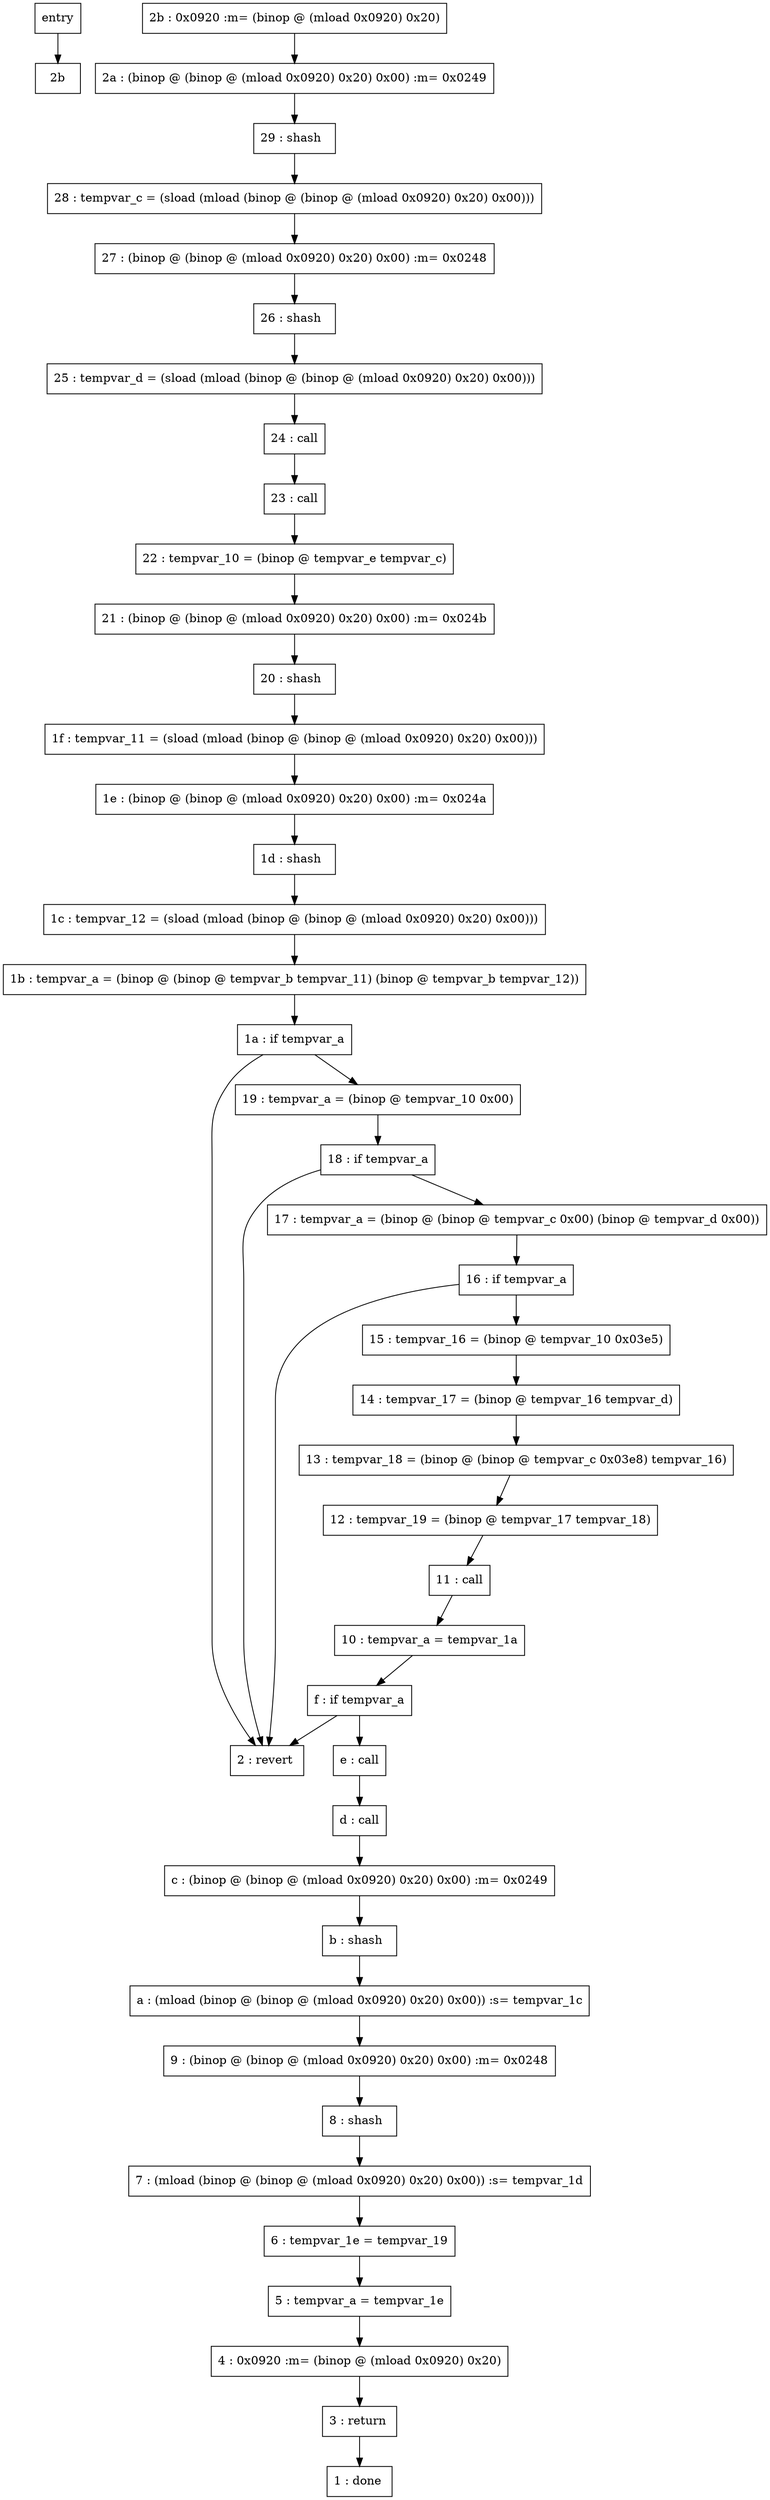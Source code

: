 digraph mygraph {
  node [shape=box];

  "entry"
  "entry" -> "2b"
"20 : shash  "
"20 : shash  " -> "1f : tempvar_11 = (sload (mload (binop @ (binop @ (mload 0x0920) 0x20) 0x00)))"
"10 : tempvar_a = tempvar_1a"
"10 : tempvar_a = tempvar_1a" -> "f : if tempvar_a"
"8 : shash  "
"8 : shash  " -> "7 : (mload (binop @ (binop @ (mload 0x0920) 0x20) 0x00)) :s= tempvar_1d"
"28 : tempvar_c = (sload (mload (binop @ (binop @ (mload 0x0920) 0x20) 0x00)))"
"28 : tempvar_c = (sload (mload (binop @ (binop @ (mload 0x0920) 0x20) 0x00)))" -> "27 : (binop @ (binop @ (mload 0x0920) 0x20) 0x00) :m= 0x0248"
"18 : if tempvar_a"
"18 : if tempvar_a" -> "17 : tempvar_a = (binop @ (binop @ tempvar_c 0x00) (binop @ tempvar_d 0x00))"
"18 : if tempvar_a" -> "2 : revert "
"4 : 0x0920 :m= (binop @ (mload 0x0920) 0x20)"
"4 : 0x0920 :m= (binop @ (mload 0x0920) 0x20)" -> "3 : return "
"24 : call"
"24 : call" -> "23 : call"
"14 : tempvar_17 = (binop @ tempvar_16 tempvar_d)"
"14 : tempvar_17 = (binop @ tempvar_16 tempvar_d)" -> "13 : tempvar_18 = (binop @ (binop @ tempvar_c 0x03e8) tempvar_16)"
"c : (binop @ (binop @ (mload 0x0920) 0x20) 0x00) :m= 0x0249"
"c : (binop @ (binop @ (mload 0x0920) 0x20) 0x00) :m= 0x0249" -> "b : shash  "
"1c : tempvar_12 = (sload (mload (binop @ (binop @ (mload 0x0920) 0x20) 0x00)))"
"1c : tempvar_12 = (sload (mload (binop @ (binop @ (mload 0x0920) 0x20) 0x00)))" -> "1b : tempvar_a = (binop @ (binop @ tempvar_b tempvar_11) (binop @ tempvar_b tempvar_12))"
"2 : revert "

"22 : tempvar_10 = (binop @ tempvar_e tempvar_c)"
"22 : tempvar_10 = (binop @ tempvar_e tempvar_c)" -> "21 : (binop @ (binop @ (mload 0x0920) 0x20) 0x00) :m= 0x024b"
"12 : tempvar_19 = (binop @ tempvar_17 tempvar_18)"
"12 : tempvar_19 = (binop @ tempvar_17 tempvar_18)" -> "11 : call"
"a : (mload (binop @ (binop @ (mload 0x0920) 0x20) 0x00)) :s= tempvar_1c"
"a : (mload (binop @ (binop @ (mload 0x0920) 0x20) 0x00)) :s= tempvar_1c" -> "9 : (binop @ (binop @ (mload 0x0920) 0x20) 0x00) :m= 0x0248"
"2a : (binop @ (binop @ (mload 0x0920) 0x20) 0x00) :m= 0x0249"
"2a : (binop @ (binop @ (mload 0x0920) 0x20) 0x00) :m= 0x0249" -> "29 : shash  "
"1a : if tempvar_a"
"1a : if tempvar_a" -> "19 : tempvar_a = (binop @ tempvar_10 0x00)"
"1a : if tempvar_a" -> "2 : revert "
"6 : tempvar_1e = tempvar_19"
"6 : tempvar_1e = tempvar_19" -> "5 : tempvar_a = tempvar_1e"
"26 : shash  "
"26 : shash  " -> "25 : tempvar_d = (sload (mload (binop @ (binop @ (mload 0x0920) 0x20) 0x00)))"
"16 : if tempvar_a"
"16 : if tempvar_a" -> "15 : tempvar_16 = (binop @ tempvar_10 0x03e5)"
"16 : if tempvar_a" -> "2 : revert "
"e : call"
"e : call" -> "d : call"
"1e : (binop @ (binop @ (mload 0x0920) 0x20) 0x00) :m= 0x024a"
"1e : (binop @ (binop @ (mload 0x0920) 0x20) 0x00) :m= 0x024a" -> "1d : shash  "
"1 : done "

"21 : (binop @ (binop @ (mload 0x0920) 0x20) 0x00) :m= 0x024b"
"21 : (binop @ (binop @ (mload 0x0920) 0x20) 0x00) :m= 0x024b" -> "20 : shash  "
"11 : call"
"11 : call" -> "10 : tempvar_a = tempvar_1a"
"9 : (binop @ (binop @ (mload 0x0920) 0x20) 0x00) :m= 0x0248"
"9 : (binop @ (binop @ (mload 0x0920) 0x20) 0x00) :m= 0x0248" -> "8 : shash  "
"29 : shash  "
"29 : shash  " -> "28 : tempvar_c = (sload (mload (binop @ (binop @ (mload 0x0920) 0x20) 0x00)))"
"19 : tempvar_a = (binop @ tempvar_10 0x00)"
"19 : tempvar_a = (binop @ tempvar_10 0x00)" -> "18 : if tempvar_a"
"5 : tempvar_a = tempvar_1e"
"5 : tempvar_a = tempvar_1e" -> "4 : 0x0920 :m= (binop @ (mload 0x0920) 0x20)"
"25 : tempvar_d = (sload (mload (binop @ (binop @ (mload 0x0920) 0x20) 0x00)))"
"25 : tempvar_d = (sload (mload (binop @ (binop @ (mload 0x0920) 0x20) 0x00)))" -> "24 : call"
"15 : tempvar_16 = (binop @ tempvar_10 0x03e5)"
"15 : tempvar_16 = (binop @ tempvar_10 0x03e5)" -> "14 : tempvar_17 = (binop @ tempvar_16 tempvar_d)"
"d : call"
"d : call" -> "c : (binop @ (binop @ (mload 0x0920) 0x20) 0x00) :m= 0x0249"
"1d : shash  "
"1d : shash  " -> "1c : tempvar_12 = (sload (mload (binop @ (binop @ (mload 0x0920) 0x20) 0x00)))"
"3 : return "
"3 : return " -> "1 : done "
"23 : call"
"23 : call" -> "22 : tempvar_10 = (binop @ tempvar_e tempvar_c)"
"13 : tempvar_18 = (binop @ (binop @ tempvar_c 0x03e8) tempvar_16)"
"13 : tempvar_18 = (binop @ (binop @ tempvar_c 0x03e8) tempvar_16)" -> "12 : tempvar_19 = (binop @ tempvar_17 tempvar_18)"
"b : shash  "
"b : shash  " -> "a : (mload (binop @ (binop @ (mload 0x0920) 0x20) 0x00)) :s= tempvar_1c"
"2b : 0x0920 :m= (binop @ (mload 0x0920) 0x20)"
"2b : 0x0920 :m= (binop @ (mload 0x0920) 0x20)" -> "2a : (binop @ (binop @ (mload 0x0920) 0x20) 0x00) :m= 0x0249"
"1b : tempvar_a = (binop @ (binop @ tempvar_b tempvar_11) (binop @ tempvar_b tempvar_12))"
"1b : tempvar_a = (binop @ (binop @ tempvar_b tempvar_11) (binop @ tempvar_b tempvar_12))" -> "1a : if tempvar_a"
"7 : (mload (binop @ (binop @ (mload 0x0920) 0x20) 0x00)) :s= tempvar_1d"
"7 : (mload (binop @ (binop @ (mload 0x0920) 0x20) 0x00)) :s= tempvar_1d" -> "6 : tempvar_1e = tempvar_19"
"27 : (binop @ (binop @ (mload 0x0920) 0x20) 0x00) :m= 0x0248"
"27 : (binop @ (binop @ (mload 0x0920) 0x20) 0x00) :m= 0x0248" -> "26 : shash  "
"17 : tempvar_a = (binop @ (binop @ tempvar_c 0x00) (binop @ tempvar_d 0x00))"
"17 : tempvar_a = (binop @ (binop @ tempvar_c 0x00) (binop @ tempvar_d 0x00))" -> "16 : if tempvar_a"
"f : if tempvar_a"
"f : if tempvar_a" -> "e : call"
"f : if tempvar_a" -> "2 : revert "
"1f : tempvar_11 = (sload (mload (binop @ (binop @ (mload 0x0920) 0x20) 0x00)))"
"1f : tempvar_11 = (sload (mload (binop @ (binop @ (mload 0x0920) 0x20) 0x00)))" -> "1e : (binop @ (binop @ (mload 0x0920) 0x20) 0x00) :m= 0x024a"
}
digraph mygraph {
  node [shape=box];

  "entry"
  "entry" -> "14"
"10 : shash  "
"10 : shash  " -> "f : tempvar_d = (sload (mload (binop @ (binop @ (mload 0x0920) 0x20) 0x00)))"
"8 : tempvar_11 = (binop @ tempvar_10 tempvar_e)"
"8 : tempvar_11 = (binop @ tempvar_10 tempvar_e)" -> "7 : tempvar_12 = (binop @ (binop @ tempvar_d 0x03e8) tempvar_10)"
"4 : 0x0920 :m= (binop @ (mload 0x0920) 0x20)"
"4 : 0x0920 :m= (binop @ (mload 0x0920) 0x20)" -> "3 : return "
"14 : 0x0920 :m= (binop @ (mload 0x0920) 0x20)"
"14 : 0x0920 :m= (binop @ (mload 0x0920) 0x20)" -> "13 : tempvar_a = (binop @ tempvar_b 0x00)"
"c : tempvar_e = (sload (mload (binop @ (binop @ (mload 0x0920) 0x20) 0x00)))"
"c : tempvar_e = (sload (mload (binop @ (binop @ (mload 0x0920) 0x20) 0x00)))" -> "b : tempvar_a = (binop @ (binop @ tempvar_d 0x00) (binop @ tempvar_e 0x00))"
"2 : revert "

"12 : if tempvar_a"
"12 : if tempvar_a" -> "11 : (binop @ (binop @ (mload 0x0920) 0x20) 0x00) :m= 0x0249"
"12 : if tempvar_a" -> "2 : revert "
"a : if tempvar_a"
"a : if tempvar_a" -> "9 : tempvar_10 = (binop @ tempvar_b 0x03e5)"
"a : if tempvar_a" -> "2 : revert "
"6 : tempvar_13 = (binop @ tempvar_11 tempvar_12)"
"6 : tempvar_13 = (binop @ tempvar_11 tempvar_12)" -> "5 : tempvar_a = tempvar_13"
"e : (binop @ (binop @ (mload 0x0920) 0x20) 0x00) :m= 0x0248"
"e : (binop @ (binop @ (mload 0x0920) 0x20) 0x00) :m= 0x0248" -> "d : shash  "
"1 : done "

"11 : (binop @ (binop @ (mload 0x0920) 0x20) 0x00) :m= 0x0249"
"11 : (binop @ (binop @ (mload 0x0920) 0x20) 0x00) :m= 0x0249" -> "10 : shash  "
"9 : tempvar_10 = (binop @ tempvar_b 0x03e5)"
"9 : tempvar_10 = (binop @ tempvar_b 0x03e5)" -> "8 : tempvar_11 = (binop @ tempvar_10 tempvar_e)"
"5 : tempvar_a = tempvar_13"
"5 : tempvar_a = tempvar_13" -> "4 : 0x0920 :m= (binop @ (mload 0x0920) 0x20)"
"d : shash  "
"d : shash  " -> "c : tempvar_e = (sload (mload (binop @ (binop @ (mload 0x0920) 0x20) 0x00)))"
"3 : return "
"3 : return " -> "1 : done "
"13 : tempvar_a = (binop @ tempvar_b 0x00)"
"13 : tempvar_a = (binop @ tempvar_b 0x00)" -> "12 : if tempvar_a"
"b : tempvar_a = (binop @ (binop @ tempvar_d 0x00) (binop @ tempvar_e 0x00))"
"b : tempvar_a = (binop @ (binop @ tempvar_d 0x00) (binop @ tempvar_e 0x00))" -> "a : if tempvar_a"
"7 : tempvar_12 = (binop @ (binop @ tempvar_d 0x03e8) tempvar_10)"
"7 : tempvar_12 = (binop @ (binop @ tempvar_d 0x03e8) tempvar_10)" -> "6 : tempvar_13 = (binop @ tempvar_11 tempvar_12)"
"f : tempvar_d = (sload (mload (binop @ (binop @ (mload 0x0920) 0x20) 0x00)))"
"f : tempvar_d = (sload (mload (binop @ (binop @ (mload 0x0920) 0x20) 0x00)))" -> "e : (binop @ (binop @ (mload 0x0920) 0x20) 0x00) :m= 0x0248"
}
digraph mygraph {
  node [shape=box];

  "entry"
  "entry" -> "15"
"10 : shash  "
"10 : shash  " -> "f : tempvar_d = (sload (mload (binop @ (binop @ (mload 0x0920) 0x20) 0x00)))"
"8 : if tempvar_a"
"8 : if tempvar_a" -> "7 : call"
"8 : if tempvar_a" -> "2 : revert "
"4 : 0x0920 :m= (binop @ (mload 0x0920) 0x20)"
"4 : 0x0920 :m= (binop @ (mload 0x0920) 0x20)" -> "3 : return "
"14 : (binop @ (binop @ (mload 0x0920) 0x20) 0x00) :m= 0x0249"
"14 : (binop @ (binop @ (mload 0x0920) 0x20) 0x00) :m= 0x0249" -> "13 : shash  "
"c : tempvar_10 = (binop @ tempvar_e tempvar_c)"
"c : tempvar_10 = (binop @ tempvar_e tempvar_c)" -> "b : tempvar_11 = (binop @ tempvar_f tempvar_d)"
"2 : revert "

"12 : tempvar_c = (sload (mload (binop @ (binop @ (mload 0x0920) 0x20) 0x00)))"
"12 : tempvar_c = (sload (mload (binop @ (binop @ (mload 0x0920) 0x20) 0x00)))" -> "11 : (binop @ (binop @ (mload 0x0920) 0x20) 0x00) :m= 0x0248"
"a : call"
"a : call" -> "9 : tempvar_a = tempvar_12"
"6 : tempvar_a = tempvar_14"
"6 : tempvar_a = tempvar_14" -> "5 : if tempvar_a"
"e : call"
"e : call" -> "d : call"
"1 : done "

"11 : (binop @ (binop @ (mload 0x0920) 0x20) 0x00) :m= 0x0248"
"11 : (binop @ (binop @ (mload 0x0920) 0x20) 0x00) :m= 0x0248" -> "10 : shash  "
"9 : tempvar_a = tempvar_12"
"9 : tempvar_a = tempvar_12" -> "8 : if tempvar_a"
"5 : if tempvar_a"
"5 : if tempvar_a" -> "4 : 0x0920 :m= (binop @ (mload 0x0920) 0x20)"
"5 : if tempvar_a" -> "2 : revert "
"15 : 0x0920 :m= (binop @ (mload 0x0920) 0x20)"
"15 : 0x0920 :m= (binop @ (mload 0x0920) 0x20)" -> "14 : (binop @ (binop @ (mload 0x0920) 0x20) 0x00) :m= 0x0249"
"d : call"
"d : call" -> "c : tempvar_10 = (binop @ tempvar_e tempvar_c)"
"3 : return "
"3 : return " -> "1 : done "
"13 : shash  "
"13 : shash  " -> "12 : tempvar_c = (sload (mload (binop @ (binop @ (mload 0x0920) 0x20) 0x00)))"
"b : tempvar_11 = (binop @ tempvar_f tempvar_d)"
"b : tempvar_11 = (binop @ tempvar_f tempvar_d)" -> "a : call"
"7 : call"
"7 : call" -> "6 : tempvar_a = tempvar_14"
"f : tempvar_d = (sload (mload (binop @ (binop @ (mload 0x0920) 0x20) 0x00)))"
"f : tempvar_d = (sload (mload (binop @ (binop @ (mload 0x0920) 0x20) 0x00)))" -> "e : call"
}
digraph mygraph {
  node [shape=box];

  "entry"
  "entry" -> "13"
"10 : (binop @ (binop @ (mload 0x0920) 0x20) 0x00) :m= 0x0249"
"10 : (binop @ (binop @ (mload 0x0920) 0x20) 0x00) :m= 0x0249" -> "f : shash  "
"8 : tempvar_10 = (binop @ (binop @ tempvar_e tempvar_b) 0x03e8)"
"8 : tempvar_10 = (binop @ (binop @ tempvar_e tempvar_b) 0x03e8)" -> "7 : tempvar_11 = (binop @ (binop @ tempvar_d tempvar_b) 0x03e5)"
"4 : 0x0920 :m= (binop @ (mload 0x0920) 0x20)"
"4 : 0x0920 :m= (binop @ (mload 0x0920) 0x20)" -> "3 : return "
"c : shash  "
"c : shash  " -> "b : tempvar_e = (sload (mload (binop @ (binop @ (mload 0x0920) 0x20) 0x00)))"
"2 : revert "

"12 : tempvar_a = (binop @ tempvar_b 0x00)"
"12 : tempvar_a = (binop @ tempvar_b 0x00)" -> "11 : if tempvar_a"
"a : tempvar_a = (binop @ (binop @ tempvar_d 0x00) (binop @ tempvar_e 0x00))"
"a : tempvar_a = (binop @ (binop @ tempvar_d 0x00) (binop @ tempvar_e 0x00))" -> "9 : if tempvar_a"
"6 : tempvar_12 = (binop @ (binop @ tempvar_10 tempvar_11) 0x01)"
"6 : tempvar_12 = (binop @ (binop @ tempvar_10 tempvar_11) 0x01)" -> "5 : tempvar_a = tempvar_12"
"e : tempvar_d = (sload (mload (binop @ (binop @ (mload 0x0920) 0x20) 0x00)))"
"e : tempvar_d = (sload (mload (binop @ (binop @ (mload 0x0920) 0x20) 0x00)))" -> "d : (binop @ (binop @ (mload 0x0920) 0x20) 0x00) :m= 0x0248"
"1 : done "

"11 : if tempvar_a"
"11 : if tempvar_a" -> "10 : (binop @ (binop @ (mload 0x0920) 0x20) 0x00) :m= 0x0249"
"11 : if tempvar_a" -> "2 : revert "
"9 : if tempvar_a"
"9 : if tempvar_a" -> "8 : tempvar_10 = (binop @ (binop @ tempvar_e tempvar_b) 0x03e8)"
"9 : if tempvar_a" -> "2 : revert "
"5 : tempvar_a = tempvar_12"
"5 : tempvar_a = tempvar_12" -> "4 : 0x0920 :m= (binop @ (mload 0x0920) 0x20)"
"d : (binop @ (binop @ (mload 0x0920) 0x20) 0x00) :m= 0x0248"
"d : (binop @ (binop @ (mload 0x0920) 0x20) 0x00) :m= 0x0248" -> "c : shash  "
"3 : return "
"3 : return " -> "1 : done "
"13 : 0x0920 :m= (binop @ (mload 0x0920) 0x20)"
"13 : 0x0920 :m= (binop @ (mload 0x0920) 0x20)" -> "12 : tempvar_a = (binop @ tempvar_b 0x00)"
"b : tempvar_e = (sload (mload (binop @ (binop @ (mload 0x0920) 0x20) 0x00)))"
"b : tempvar_e = (sload (mload (binop @ (binop @ (mload 0x0920) 0x20) 0x00)))" -> "a : tempvar_a = (binop @ (binop @ tempvar_d 0x00) (binop @ tempvar_e 0x00))"
"7 : tempvar_11 = (binop @ (binop @ tempvar_d tempvar_b) 0x03e5)"
"7 : tempvar_11 = (binop @ (binop @ tempvar_d tempvar_b) 0x03e5)" -> "6 : tempvar_12 = (binop @ (binop @ tempvar_10 tempvar_11) 0x01)"
"f : shash  "
"f : shash  " -> "e : tempvar_d = (sload (mload (binop @ (binop @ (mload 0x0920) 0x20) 0x00)))"
}
digraph mygraph {
  node [shape=box];

  "entry"
  "entry" -> "d"
"8 : (mload (binop @ (binop @ (mload 0x0920) 0x20) 0x00)) :s= tempvar_c"
"8 : (mload (binop @ (binop @ (mload 0x0920) 0x20) 0x00)) :s= tempvar_c" -> "7 : (binop @ (binop @ (mload 0x0920) 0x20) 0x00) :m= 0x0248"
"4 : 0x0920 :m= (binop @ (mload 0x0920) 0x20)"
"4 : 0x0920 :m= (binop @ (mload 0x0920) 0x20)" -> "3 : return "
"c : call"
"c : call" -> "b : call"
"2 : revert "

"a : (binop @ (binop @ (mload 0x0920) 0x20) 0x00) :m= 0x0249"
"a : (binop @ (binop @ (mload 0x0920) 0x20) 0x00) :m= 0x0249" -> "9 : shash  "
"6 : shash  "
"6 : shash  " -> "5 : (mload (binop @ (binop @ (mload 0x0920) 0x20) 0x00)) :s= tempvar_d"
"1 : done "

"9 : shash  "
"9 : shash  " -> "8 : (mload (binop @ (binop @ (mload 0x0920) 0x20) 0x00)) :s= tempvar_c"
"5 : (mload (binop @ (binop @ (mload 0x0920) 0x20) 0x00)) :s= tempvar_d"
"5 : (mload (binop @ (binop @ (mload 0x0920) 0x20) 0x00)) :s= tempvar_d" -> "4 : 0x0920 :m= (binop @ (mload 0x0920) 0x20)"
"d : 0x0920 :m= (binop @ (mload 0x0920) 0x20)"
"d : 0x0920 :m= (binop @ (mload 0x0920) 0x20)" -> "c : call"
"3 : return "
"3 : return " -> "1 : done "
"b : call"
"b : call" -> "a : (binop @ (binop @ (mload 0x0920) 0x20) 0x00) :m= 0x0249"
"7 : (binop @ (binop @ (mload 0x0920) 0x20) 0x00) :m= 0x0248"
"7 : (binop @ (binop @ (mload 0x0920) 0x20) 0x00) :m= 0x0248" -> "6 : shash  "
}
digraph mygraph {
  node [shape=box];

  "entry"
  "entry" -> "d"
"8 : shash  "
"8 : shash  " -> "7 : tempvar_d = (sload (mload (binop @ (binop @ (mload 0x0920) 0x20) 0x00)))"
"4 : 0x0920 :m= (binop @ (mload 0x0920) 0x20)"
"4 : 0x0920 :m= (binop @ (mload 0x0920) 0x20)" -> "3 : return "
"c : (binop @ (binop @ (mload 0x0920) 0x20) 0x00) :m= 0x0249"
"c : (binop @ (binop @ (mload 0x0920) 0x20) 0x00) :m= 0x0249" -> "b : shash  "
"2 : revert "

"a : tempvar_c = (sload (mload (binop @ (binop @ (mload 0x0920) 0x20) 0x00)))"
"a : tempvar_c = (sload (mload (binop @ (binop @ (mload 0x0920) 0x20) 0x00)))" -> "9 : (binop @ (binop @ (mload 0x0920) 0x20) 0x00) :m= 0x0248"
"6 : tempvar_e = (binop @ tempvar_c tempvar_d)"
"6 : tempvar_e = (binop @ tempvar_c tempvar_d)" -> "5 : tempvar_a = tempvar_e"
"1 : done "

"9 : (binop @ (binop @ (mload 0x0920) 0x20) 0x00) :m= 0x0248"
"9 : (binop @ (binop @ (mload 0x0920) 0x20) 0x00) :m= 0x0248" -> "8 : shash  "
"5 : tempvar_a = tempvar_e"
"5 : tempvar_a = tempvar_e" -> "4 : 0x0920 :m= (binop @ (mload 0x0920) 0x20)"
"d : 0x0920 :m= (binop @ (mload 0x0920) 0x20)"
"d : 0x0920 :m= (binop @ (mload 0x0920) 0x20)" -> "c : (binop @ (binop @ (mload 0x0920) 0x20) 0x00) :m= 0x0249"
"3 : return "
"3 : return " -> "1 : done "
"b : shash  "
"b : shash  " -> "a : tempvar_c = (sload (mload (binop @ (binop @ (mload 0x0920) 0x20) 0x00)))"
"7 : tempvar_d = (sload (mload (binop @ (binop @ (mload 0x0920) 0x20) 0x00)))"
"7 : tempvar_d = (sload (mload (binop @ (binop @ (mload 0x0920) 0x20) 0x00)))" -> "6 : tempvar_e = (binop @ tempvar_c tempvar_d)"
}
digraph mygraph {
  node [shape=box];

  "entry"
  "entry" -> "1d"
"10 : call"
"10 : call" -> "f : tempvar_13 = (binop @ (binop @ tempvar_10 tempvar_11) 0x03e8)"
"8 : (mload (binop @ (binop @ (mload 0x0920) 0x20) 0x00)) :s= tempvar_e"
"8 : (mload (binop @ (binop @ (mload 0x0920) 0x20) 0x00)) :s= tempvar_e" -> "7 : (binop @ (binop @ (mload 0x0920) 0x20) 0x00) :m= 0x0248"
"18 : shash  "
"18 : shash  " -> "17 : tempvar_d = (sload (mload (binop @ (binop @ (mload 0x0920) 0x20) 0x00)))"
"4 : 0x0920 :m= (binop @ (mload 0x0920) 0x20)"
"4 : 0x0920 :m= (binop @ (mload 0x0920) 0x20)" -> "3 : return "
"14 : tempvar_10 = (binop @ tempvar_e tempvar_c)"
"14 : tempvar_10 = (binop @ tempvar_e tempvar_c)" -> "13 : tempvar_11 = (binop @ tempvar_f tempvar_d)"
"c : if tempvar_a"
"c : if tempvar_a" -> "b : call"
"c : if tempvar_a" -> "2 : revert "
"1c : (binop @ (binop @ (mload 0x0920) 0x20) 0x00) :m= 0x0249"
"1c : (binop @ (binop @ (mload 0x0920) 0x20) 0x00) :m= 0x0249" -> "1b : shash  "
"2 : revert "

"12 : call"
"12 : call" -> "11 : if (binop @ tempvar_12 0x00)"
"a : (binop @ (binop @ (mload 0x0920) 0x20) 0x00) :m= 0x0249"
"a : (binop @ (binop @ (mload 0x0920) 0x20) 0x00) :m= 0x0249" -> "9 : shash  "
"1a : tempvar_c = (sload (mload (binop @ (binop @ (mload 0x0920) 0x20) 0x00)))"
"1a : tempvar_c = (sload (mload (binop @ (binop @ (mload 0x0920) 0x20) 0x00)))" -> "19 : (binop @ (binop @ (mload 0x0920) 0x20) 0x00) :m= 0x0248"
"6 : shash  "
"6 : shash  " -> "5 : (mload (binop @ (binop @ (mload 0x0920) 0x20) 0x00)) :s= tempvar_f"
"16 : call"
"16 : call" -> "15 : call"
"e : call"
"e : call" -> "d : tempvar_a = (binop @ tempvar_13 0x00)"
"1 : done "

"11 : if (binop @ tempvar_12 0x00)"
"11 : if (binop @ tempvar_12 0x00)" -> "10 : call"
"11 : if (binop @ tempvar_12 0x00)" -> "e : call"
"9 : shash  "
"9 : shash  " -> "8 : (mload (binop @ (binop @ (mload 0x0920) 0x20) 0x00)) :s= tempvar_e"
"19 : (binop @ (binop @ (mload 0x0920) 0x20) 0x00) :m= 0x0248"
"19 : (binop @ (binop @ (mload 0x0920) 0x20) 0x00) :m= 0x0248" -> "18 : shash  "
"5 : (mload (binop @ (binop @ (mload 0x0920) 0x20) 0x00)) :s= tempvar_f"
"5 : (mload (binop @ (binop @ (mload 0x0920) 0x20) 0x00)) :s= tempvar_f" -> "4 : 0x0920 :m= (binop @ (mload 0x0920) 0x20)"
"15 : call"
"15 : call" -> "14 : tempvar_10 = (binop @ tempvar_e tempvar_c)"
"d : tempvar_a = (binop @ tempvar_13 0x00)"
"d : tempvar_a = (binop @ tempvar_13 0x00)" -> "c : if tempvar_a"
"1d : 0x0920 :m= (binop @ (mload 0x0920) 0x20)"
"1d : 0x0920 :m= (binop @ (mload 0x0920) 0x20)" -> "1c : (binop @ (binop @ (mload 0x0920) 0x20) 0x00) :m= 0x0249"
"3 : return "
"3 : return " -> "1 : done "
"13 : tempvar_11 = (binop @ tempvar_f tempvar_d)"
"13 : tempvar_11 = (binop @ tempvar_f tempvar_d)" -> "12 : call"
"b : call"
"b : call" -> "a : (binop @ (binop @ (mload 0x0920) 0x20) 0x00) :m= 0x0249"
"1b : shash  "
"1b : shash  " -> "1a : tempvar_c = (sload (mload (binop @ (binop @ (mload 0x0920) 0x20) 0x00)))"
"7 : (binop @ (binop @ (mload 0x0920) 0x20) 0x00) :m= 0x0248"
"7 : (binop @ (binop @ (mload 0x0920) 0x20) 0x00) :m= 0x0248" -> "6 : shash  "
"17 : tempvar_d = (sload (mload (binop @ (binop @ (mload 0x0920) 0x20) 0x00)))"
"17 : tempvar_d = (sload (mload (binop @ (binop @ (mload 0x0920) 0x20) 0x00)))" -> "16 : call"
"f : tempvar_13 = (binop @ (binop @ tempvar_10 tempvar_11) 0x03e8)"
"f : tempvar_13 = (binop @ (binop @ tempvar_10 tempvar_11) 0x03e8)" -> "d : tempvar_a = (binop @ tempvar_13 0x00)"
}
digraph mygraph {
  node [shape=box];

  "entry"
  "entry" -> "11"
"10 : tempvar_a = (binop @ tempvar_b 0x00)"
"10 : tempvar_a = (binop @ tempvar_b 0x00)" -> "f : if tempvar_a"
"8 : tempvar_a = (binop @ (binop @ tempvar_d 0x00) (binop @ tempvar_e 0x00))"
"8 : tempvar_a = (binop @ (binop @ tempvar_d 0x00) (binop @ tempvar_e 0x00))" -> "7 : if tempvar_a"
"4 : 0x0920 :m= (binop @ (mload 0x0920) 0x20)"
"4 : 0x0920 :m= (binop @ (mload 0x0920) 0x20)" -> "3 : return "
"c : tempvar_d = (sload (mload (binop @ (binop @ (mload 0x0920) 0x20) 0x00)))"
"c : tempvar_d = (sload (mload (binop @ (binop @ (mload 0x0920) 0x20) 0x00)))" -> "b : (binop @ (binop @ (mload 0x0920) 0x20) 0x00) :m= 0x0248"
"2 : revert "

"a : shash  "
"a : shash  " -> "9 : tempvar_e = (sload (mload (binop @ (binop @ (mload 0x0920) 0x20) 0x00)))"
"6 : tempvar_10 = (binop @ (binop @ tempvar_b tempvar_e) tempvar_d)"
"6 : tempvar_10 = (binop @ (binop @ tempvar_b tempvar_e) tempvar_d)" -> "5 : tempvar_a = tempvar_10"
"e : (binop @ (binop @ (mload 0x0920) 0x20) 0x00) :m= 0x0249"
"e : (binop @ (binop @ (mload 0x0920) 0x20) 0x00) :m= 0x0249" -> "d : shash  "
"1 : done "

"11 : 0x0920 :m= (binop @ (mload 0x0920) 0x20)"
"11 : 0x0920 :m= (binop @ (mload 0x0920) 0x20)" -> "10 : tempvar_a = (binop @ tempvar_b 0x00)"
"9 : tempvar_e = (sload (mload (binop @ (binop @ (mload 0x0920) 0x20) 0x00)))"
"9 : tempvar_e = (sload (mload (binop @ (binop @ (mload 0x0920) 0x20) 0x00)))" -> "8 : tempvar_a = (binop @ (binop @ tempvar_d 0x00) (binop @ tempvar_e 0x00))"
"5 : tempvar_a = tempvar_10"
"5 : tempvar_a = tempvar_10" -> "4 : 0x0920 :m= (binop @ (mload 0x0920) 0x20)"
"d : shash  "
"d : shash  " -> "c : tempvar_d = (sload (mload (binop @ (binop @ (mload 0x0920) 0x20) 0x00)))"
"3 : return "
"3 : return " -> "1 : done "
"b : (binop @ (binop @ (mload 0x0920) 0x20) 0x00) :m= 0x0248"
"b : (binop @ (binop @ (mload 0x0920) 0x20) 0x00) :m= 0x0248" -> "a : shash  "
"7 : if tempvar_a"
"7 : if tempvar_a" -> "6 : tempvar_10 = (binop @ (binop @ tempvar_b tempvar_e) tempvar_d)"
"7 : if tempvar_a" -> "2 : revert "
"f : if tempvar_a"
"f : if tempvar_a" -> "e : (binop @ (binop @ (mload 0x0920) 0x20) 0x00) :m= 0x0249"
"f : if tempvar_a" -> "2 : revert "
}
digraph mygraph {
  node [shape=box];

  "entry"
  "entry" -> "22"
"20 : shash  "
"20 : shash  " -> "1f : tempvar_c = (sload (mload (binop @ (binop @ (mload 0x0920) 0x20) 0x00)))"
"10 : if tempvar_a"
"10 : if tempvar_a" -> "f : call"
"10 : if tempvar_a" -> "2 : revert "
"8 : (mload (binop @ (binop @ (mload 0x0920) 0x20) 0x00)) :s= tempvar_19"
"8 : (mload (binop @ (binop @ (mload 0x0920) 0x20) 0x00)) :s= tempvar_19" -> "7 : (binop @ (binop @ (mload 0x0920) 0x20) 0x00) :m= 0x0248"
"18 : call"
"18 : call" -> "17 : tempvar_12 = (binop @ (binop @ tempvar_10 tempvar_e) tempvar_11)"
"4 : 0x0920 :m= (binop @ (mload 0x0920) 0x20)"
"4 : 0x0920 :m= (binop @ (mload 0x0920) 0x20)" -> "3 : return "
"14 : if tempvar_a"
"14 : if tempvar_a" -> "13 : call"
"14 : if tempvar_a" -> "2 : revert "
"c : call"
"c : call" -> "b : call"
"1c : tempvar_d = (sload (mload (binop @ (binop @ (mload 0x0920) 0x20) 0x00)))"
"1c : tempvar_d = (sload (mload (binop @ (binop @ (mload 0x0920) 0x20) 0x00)))" -> "1b : call"
"2 : revert "

"22 : 0x0920 :m= (binop @ (mload 0x0920) 0x20)"
"22 : 0x0920 :m= (binop @ (mload 0x0920) 0x20)" -> "21 : (binop @ (binop @ (mload 0x0920) 0x20) 0x00) :m= 0x0249"
"12 : call"
"12 : call" -> "11 : tempvar_a = tempvar_15"
"a : (binop @ (binop @ (mload 0x0920) 0x20) 0x00) :m= 0x0249"
"a : (binop @ (binop @ (mload 0x0920) 0x20) 0x00) :m= 0x0249" -> "9 : shash  "
"1a : call"
"1a : call" -> "19 : call"
"6 : shash  "
"6 : shash  " -> "5 : (mload (binop @ (binop @ (mload 0x0920) 0x20) 0x00)) :s= tempvar_1a"
"16 : tempvar_13 = (binop @ (binop @ tempvar_10 tempvar_f) tempvar_11)"
"16 : tempvar_13 = (binop @ (binop @ tempvar_10 tempvar_f) tempvar_11)" -> "15 : tempvar_a = (binop @ (binop @ tempvar_12 0x00) (binop @ tempvar_13 0x00))"
"e : tempvar_a = tempvar_17"
"e : tempvar_a = tempvar_17" -> "d : if tempvar_a"
"1e : (binop @ (binop @ (mload 0x0920) 0x20) 0x00) :m= 0x0248"
"1e : (binop @ (binop @ (mload 0x0920) 0x20) 0x00) :m= 0x0248" -> "1d : shash  "
"1 : done "

"21 : (binop @ (binop @ (mload 0x0920) 0x20) 0x00) :m= 0x0249"
"21 : (binop @ (binop @ (mload 0x0920) 0x20) 0x00) :m= 0x0249" -> "20 : shash  "
"11 : tempvar_a = tempvar_15"
"11 : tempvar_a = tempvar_15" -> "10 : if tempvar_a"
"9 : shash  "
"9 : shash  " -> "8 : (mload (binop @ (binop @ (mload 0x0920) 0x20) 0x00)) :s= tempvar_19"
"19 : call"
"19 : call" -> "18 : call"
"5 : (mload (binop @ (binop @ (mload 0x0920) 0x20) 0x00)) :s= tempvar_1a"
"5 : (mload (binop @ (binop @ (mload 0x0920) 0x20) 0x00)) :s= tempvar_1a" -> "4 : 0x0920 :m= (binop @ (mload 0x0920) 0x20)"
"15 : tempvar_a = (binop @ (binop @ tempvar_12 0x00) (binop @ tempvar_13 0x00))"
"15 : tempvar_a = (binop @ (binop @ tempvar_12 0x00) (binop @ tempvar_13 0x00))" -> "14 : if tempvar_a"
"d : if tempvar_a"
"d : if tempvar_a" -> "c : call"
"d : if tempvar_a" -> "2 : revert "
"1d : shash  "
"1d : shash  " -> "1c : tempvar_d = (sload (mload (binop @ (binop @ (mload 0x0920) 0x20) 0x00)))"
"3 : return "
"3 : return " -> "1 : done "
"13 : call"
"13 : call" -> "12 : call"
"b : call"
"b : call" -> "a : (binop @ (binop @ (mload 0x0920) 0x20) 0x00) :m= 0x0249"
"1b : call"
"1b : call" -> "1a : call"
"7 : (binop @ (binop @ (mload 0x0920) 0x20) 0x00) :m= 0x0248"
"7 : (binop @ (binop @ (mload 0x0920) 0x20) 0x00) :m= 0x0248" -> "6 : shash  "
"17 : tempvar_12 = (binop @ (binop @ tempvar_10 tempvar_e) tempvar_11)"
"17 : tempvar_12 = (binop @ (binop @ tempvar_10 tempvar_e) tempvar_11)" -> "16 : tempvar_13 = (binop @ (binop @ tempvar_10 tempvar_f) tempvar_11)"
"f : call"
"f : call" -> "e : tempvar_a = tempvar_17"
"1f : tempvar_c = (sload (mload (binop @ (binop @ (mload 0x0920) 0x20) 0x00)))"
"1f : tempvar_c = (sload (mload (binop @ (binop @ (mload 0x0920) 0x20) 0x00)))" -> "1e : (binop @ (binop @ (mload 0x0920) 0x20) 0x00) :m= 0x0248"
}
digraph mygraph {
  node [shape=box];

  "entry"
  "entry" -> "2a"
"20 : (binop @ (binop @ (mload 0x0920) 0xa0) 0x40) :m= tempvar_c"
"20 : (binop @ (binop @ (mload 0x0920) 0xa0) 0x40) :m= tempvar_c" -> "1f : shash  "
"10 : (binop @ (binop @ (mload 0x0920) 0xa0) 0x60) :m= (mload (binop @ (binop @ (mload 0x0920) 0xa0) 0x80))"
"10 : (binop @ (binop @ (mload 0x0920) 0xa0) 0x60) :m= (mload (binop @ (binop @ (mload 0x0920) 0xa0) 0x80))" -> "f : (binop @ (binop @ (mload 0x0920) 0xa0) 0x40) :m= tempvar_b"
"8 : shash  "
"8 : shash  " -> "7 : (mload (binop @ (binop @ (mload 0x0920) 0xa0) 0x60)) :s= (binop @ tempvar_f tempvar_d)"
"28 : shash  "
"28 : shash  " -> "27 : (binop @ (binop @ (mload 0x0920) 0xa0) 0x60) :m= (mload (binop @ (binop @ (mload 0x0920) 0xa0) 0x80))"
"18 : (binop @ (binop @ (mload 0x0920) 0xa0) 0x20) :m= (mload (binop @ (binop @ (mload 0x0920) 0xa0) 0x60))"
"18 : (binop @ (binop @ (mload 0x0920) 0xa0) 0x20) :m= (mload (binop @ (binop @ (mload 0x0920) 0xa0) 0x60))" -> "17 : (binop @ (binop @ (mload 0x0920) 0xa0) 0x00) :m= tempvar_c"
"4 : 0x0920 :m= (binop @ (mload 0x0920) 0xa0)"
"4 : 0x0920 :m= (binop @ (mload 0x0920) 0xa0)" -> "3 : return "
"24 : tempvar_e = (sload (mload (binop @ (binop @ (mload 0x0920) 0xa0) 0x60)))"
"24 : tempvar_e = (sload (mload (binop @ (binop @ (mload 0x0920) 0xa0) 0x60)))" -> "23 : (binop @ (binop @ (mload 0x0920) 0xa0) 0x80) :m= 0x0236"
"14 : tempvar_a = (binop @ (binop @ tempvar_b tempvar_c) (binop @ (binop @ tempvar_e tempvar_d) (binop @ tempvar_10 tempvar_d)))"
"14 : tempvar_a = (binop @ (binop @ tempvar_b tempvar_c) (binop @ (binop @ tempvar_e tempvar_d) (binop @ tempvar_10 tempvar_d)))" -> "13 : if tempvar_a"
"c : (binop @ (binop @ (mload 0x0920) 0xa0) 0x80) :m= 0x0236"
"c : (binop @ (binop @ (mload 0x0920) 0xa0) 0x80) :m= 0x0236" -> "b : shash  "
"1c : shash  "
"1c : shash  " -> "1b : (binop @ (binop @ (mload 0x0920) 0xa0) 0x60) :m= (mload (binop @ (binop @ (mload 0x0920) 0xa0) 0x80))"
"2 : revert "

"22 : shash  "
"22 : shash  " -> "21 : (binop @ (binop @ (mload 0x0920) 0xa0) 0x60) :m= (mload (binop @ (binop @ (mload 0x0920) 0xa0) 0x80))"
"12 : (binop @ (binop @ (mload 0x0920) 0xa0) 0x80) :m= 0x0236"
"12 : (binop @ (binop @ (mload 0x0920) 0xa0) 0x80) :m= 0x0236" -> "11 : shash  "
"a : (binop @ (binop @ (mload 0x0920) 0xa0) 0x60) :m= (mload (binop @ (binop @ (mload 0x0920) 0xa0) 0x80))"
"a : (binop @ (binop @ (mload 0x0920) 0xa0) 0x60) :m= (mload (binop @ (binop @ (mload 0x0920) 0xa0) 0x80))" -> "9 : (binop @ (binop @ (mload 0x0920) 0xa0) 0x40) :m= tempvar_c"
"2a : 0x0920 :m= (binop @ (mload 0x0920) 0xa0)"
"2a : 0x0920 :m= (binop @ (mload 0x0920) 0xa0)" -> "29 : (binop @ (binop @ (mload 0x0920) 0xa0) 0x80) :m= 0x0236"
"1a : (binop @ (binop @ (mload 0x0920) 0xa0) 0x40) :m= tempvar_b"
"1a : (binop @ (binop @ (mload 0x0920) 0xa0) 0x40) :m= tempvar_b" -> "19 : shash  "
"6 : tempvar_12 = 0x01"
"6 : tempvar_12 = 0x01" -> "5 : tempvar_a = tempvar_12"
"26 : (binop @ (binop @ (mload 0x0920) 0xa0) 0x40) :m= tempvar_b"
"26 : (binop @ (binop @ (mload 0x0920) 0xa0) 0x40) :m= tempvar_b" -> "25 : shash  "
"16 : shash  "
"16 : shash  " -> "15 : tempvar_10 = (sload (mload (binop @ (binop @ (mload 0x0920) 0xa0) 0x20)))"
"e : shash  "
"e : shash  " -> "d : (mload (binop @ (binop @ (mload 0x0920) 0xa0) 0x60)) :s= (binop @ tempvar_e tempvar_d)"
"1e : tempvar_f = (sload (mload (binop @ (binop @ (mload 0x0920) 0xa0) 0x60)))"
"1e : tempvar_f = (sload (mload (binop @ (binop @ (mload 0x0920) 0xa0) 0x60)))" -> "1d : (binop @ (binop @ (mload 0x0920) 0xa0) 0x80) :m= 0x023d"
"1 : done "

"21 : (binop @ (binop @ (mload 0x0920) 0xa0) 0x60) :m= (mload (binop @ (binop @ (mload 0x0920) 0xa0) 0x80))"
"21 : (binop @ (binop @ (mload 0x0920) 0xa0) 0x60) :m= (mload (binop @ (binop @ (mload 0x0920) 0xa0) 0x80))" -> "20 : (binop @ (binop @ (mload 0x0920) 0xa0) 0x40) :m= tempvar_c"
"11 : shash  "
"11 : shash  " -> "10 : (binop @ (binop @ (mload 0x0920) 0xa0) 0x60) :m= (mload (binop @ (binop @ (mload 0x0920) 0xa0) 0x80))"
"9 : (binop @ (binop @ (mload 0x0920) 0xa0) 0x40) :m= tempvar_c"
"9 : (binop @ (binop @ (mload 0x0920) 0xa0) 0x40) :m= tempvar_c" -> "8 : shash  "
"29 : (binop @ (binop @ (mload 0x0920) 0xa0) 0x80) :m= 0x0236"
"29 : (binop @ (binop @ (mload 0x0920) 0xa0) 0x80) :m= 0x0236" -> "28 : shash  "
"19 : shash  "
"19 : shash  " -> "18 : (binop @ (binop @ (mload 0x0920) 0xa0) 0x20) :m= (mload (binop @ (binop @ (mload 0x0920) 0xa0) 0x60))"
"5 : tempvar_a = tempvar_12"
"5 : tempvar_a = tempvar_12" -> "4 : 0x0920 :m= (binop @ (mload 0x0920) 0xa0)"
"25 : shash  "
"25 : shash  " -> "24 : tempvar_e = (sload (mload (binop @ (binop @ (mload 0x0920) 0xa0) 0x60)))"
"15 : tempvar_10 = (sload (mload (binop @ (binop @ (mload 0x0920) 0xa0) 0x20)))"
"15 : tempvar_10 = (sload (mload (binop @ (binop @ (mload 0x0920) 0xa0) 0x20)))" -> "14 : tempvar_a = (binop @ (binop @ tempvar_b tempvar_c) (binop @ (binop @ tempvar_e tempvar_d) (binop @ tempvar_10 tempvar_d)))"
"d : (mload (binop @ (binop @ (mload 0x0920) 0xa0) 0x60)) :s= (binop @ tempvar_e tempvar_d)"
"d : (mload (binop @ (binop @ (mload 0x0920) 0xa0) 0x60)) :s= (binop @ tempvar_e tempvar_d)" -> "c : (binop @ (binop @ (mload 0x0920) 0xa0) 0x80) :m= 0x0236"
"1d : (binop @ (binop @ (mload 0x0920) 0xa0) 0x80) :m= 0x023d"
"1d : (binop @ (binop @ (mload 0x0920) 0xa0) 0x80) :m= 0x023d" -> "1c : shash  "
"3 : return "
"3 : return " -> "1 : done "
"23 : (binop @ (binop @ (mload 0x0920) 0xa0) 0x80) :m= 0x0236"
"23 : (binop @ (binop @ (mload 0x0920) 0xa0) 0x80) :m= 0x0236" -> "22 : shash  "
"13 : if tempvar_a"
"13 : if tempvar_a" -> "12 : (binop @ (binop @ (mload 0x0920) 0xa0) 0x80) :m= 0x0236"
"13 : if tempvar_a" -> "2 : revert "
"b : shash  "
"b : shash  " -> "a : (binop @ (binop @ (mload 0x0920) 0xa0) 0x60) :m= (mload (binop @ (binop @ (mload 0x0920) 0xa0) 0x80))"
"1b : (binop @ (binop @ (mload 0x0920) 0xa0) 0x60) :m= (mload (binop @ (binop @ (mload 0x0920) 0xa0) 0x80))"
"1b : (binop @ (binop @ (mload 0x0920) 0xa0) 0x60) :m= (mload (binop @ (binop @ (mload 0x0920) 0xa0) 0x80))" -> "1a : (binop @ (binop @ (mload 0x0920) 0xa0) 0x40) :m= tempvar_b"
"7 : (mload (binop @ (binop @ (mload 0x0920) 0xa0) 0x60)) :s= (binop @ tempvar_f tempvar_d)"
"7 : (mload (binop @ (binop @ (mload 0x0920) 0xa0) 0x60)) :s= (binop @ tempvar_f tempvar_d)" -> "6 : tempvar_12 = 0x01"
"27 : (binop @ (binop @ (mload 0x0920) 0xa0) 0x60) :m= (mload (binop @ (binop @ (mload 0x0920) 0xa0) 0x80))"
"27 : (binop @ (binop @ (mload 0x0920) 0xa0) 0x60) :m= (mload (binop @ (binop @ (mload 0x0920) 0xa0) 0x80))" -> "26 : (binop @ (binop @ (mload 0x0920) 0xa0) 0x40) :m= tempvar_b"
"17 : (binop @ (binop @ (mload 0x0920) 0xa0) 0x00) :m= tempvar_c"
"17 : (binop @ (binop @ (mload 0x0920) 0xa0) 0x00) :m= tempvar_c" -> "16 : shash  "
"f : (binop @ (binop @ (mload 0x0920) 0xa0) 0x40) :m= tempvar_b"
"f : (binop @ (binop @ (mload 0x0920) 0xa0) 0x40) :m= tempvar_b" -> "e : shash  "
"1f : shash  "
"1f : shash  " -> "1e : tempvar_f = (sload (mload (binop @ (binop @ (mload 0x0920) 0xa0) 0x60)))"
}
digraph mygraph {
  node [shape=box];

  "entry"
  "entry" -> "d"
"8 : shash  "
"8 : shash  " -> "7 : tempvar_c = (sload (mload (binop @ (binop @ (mload 0x0920) 0x60) 0x20)))"
"4 : 0x0920 :m= (binop @ (mload 0x0920) 0x60)"
"4 : 0x0920 :m= (binop @ (mload 0x0920) 0x60)" -> "3 : return "
"c : (binop @ (binop @ (mload 0x0920) 0x60) 0x40) :m= 0x0236"
"c : (binop @ (binop @ (mload 0x0920) 0x60) 0x40) :m= 0x0236" -> "b : shash  "
"2 : revert "

"a : (binop @ (binop @ (mload 0x0920) 0x60) 0x20) :m= (mload (binop @ (binop @ (mload 0x0920) 0x60) 0x40))"
"a : (binop @ (binop @ (mload 0x0920) 0x60) 0x20) :m= (mload (binop @ (binop @ (mload 0x0920) 0x60) 0x40))" -> "9 : (binop @ (binop @ (mload 0x0920) 0x60) 0x00) :m= tempvar_b"
"6 : tempvar_d = tempvar_c"
"6 : tempvar_d = tempvar_c" -> "5 : tempvar_a = tempvar_d"
"1 : done "

"9 : (binop @ (binop @ (mload 0x0920) 0x60) 0x00) :m= tempvar_b"
"9 : (binop @ (binop @ (mload 0x0920) 0x60) 0x00) :m= tempvar_b" -> "8 : shash  "
"5 : tempvar_a = tempvar_d"
"5 : tempvar_a = tempvar_d" -> "4 : 0x0920 :m= (binop @ (mload 0x0920) 0x60)"
"d : 0x0920 :m= (binop @ (mload 0x0920) 0x60)"
"d : 0x0920 :m= (binop @ (mload 0x0920) 0x60)" -> "c : (binop @ (binop @ (mload 0x0920) 0x60) 0x40) :m= 0x0236"
"3 : return "
"3 : return " -> "1 : done "
"b : shash  "
"b : shash  " -> "a : (binop @ (binop @ (mload 0x0920) 0x60) 0x20) :m= (mload (binop @ (binop @ (mload 0x0920) 0x60) 0x40))"
"7 : tempvar_c = (sload (mload (binop @ (binop @ (mload 0x0920) 0x60) 0x20)))"
"7 : tempvar_c = (sload (mload (binop @ (binop @ (mload 0x0920) 0x60) 0x20)))" -> "6 : tempvar_d = tempvar_c"
}
digraph mygraph {
  node [shape=box];

  "entry"
  "entry" -> "2a"
"20 : (binop @ (binop @ (mload 0x0920) 0xa0) 0x40) :m= tempvar_c"
"20 : (binop @ (binop @ (mload 0x0920) 0xa0) 0x40) :m= tempvar_c" -> "1f : shash  "
"10 : (binop @ (binop @ (mload 0x0920) 0xa0) 0x60) :m= (mload (binop @ (binop @ (mload 0x0920) 0xa0) 0x80))"
"10 : (binop @ (binop @ (mload 0x0920) 0xa0) 0x60) :m= (mload (binop @ (binop @ (mload 0x0920) 0xa0) 0x80))" -> "f : (binop @ (binop @ (mload 0x0920) 0xa0) 0x40) :m= tempvar_b"
"8 : shash  "
"8 : shash  " -> "7 : (mload (binop @ (binop @ (mload 0x0920) 0xa0) 0x60)) :s= (binop @ tempvar_f tempvar_d)"
"28 : shash  "
"28 : shash  " -> "27 : (binop @ (binop @ (mload 0x0920) 0xa0) 0x60) :m= (mload (binop @ (binop @ (mload 0x0920) 0xa0) 0x80))"
"18 : (binop @ (binop @ (mload 0x0920) 0xa0) 0x20) :m= (mload (binop @ (binop @ (mload 0x0920) 0xa0) 0x60))"
"18 : (binop @ (binop @ (mload 0x0920) 0xa0) 0x20) :m= (mload (binop @ (binop @ (mload 0x0920) 0xa0) 0x60))" -> "17 : (binop @ (binop @ (mload 0x0920) 0xa0) 0x00) :m= tempvar_c"
"4 : 0x0920 :m= (binop @ (mload 0x0920) 0xa0)"
"4 : 0x0920 :m= (binop @ (mload 0x0920) 0xa0)" -> "3 : return "
"24 : tempvar_e = (sload (mload (binop @ (binop @ (mload 0x0920) 0xa0) 0x60)))"
"24 : tempvar_e = (sload (mload (binop @ (binop @ (mload 0x0920) 0xa0) 0x60)))" -> "23 : (binop @ (binop @ (mload 0x0920) 0xa0) 0x80) :m= 0x0226"
"14 : tempvar_a = (binop @ (binop @ tempvar_b tempvar_c) (binop @ (binop @ tempvar_e tempvar_d) (binop @ tempvar_10 tempvar_d)))"
"14 : tempvar_a = (binop @ (binop @ tempvar_b tempvar_c) (binop @ (binop @ tempvar_e tempvar_d) (binop @ tempvar_10 tempvar_d)))" -> "13 : if tempvar_a"
"c : (binop @ (binop @ (mload 0x0920) 0xa0) 0x80) :m= 0x0226"
"c : (binop @ (binop @ (mload 0x0920) 0xa0) 0x80) :m= 0x0226" -> "b : shash  "
"1c : shash  "
"1c : shash  " -> "1b : (binop @ (binop @ (mload 0x0920) 0xa0) 0x60) :m= (mload (binop @ (binop @ (mload 0x0920) 0xa0) 0x80))"
"2 : revert "

"22 : shash  "
"22 : shash  " -> "21 : (binop @ (binop @ (mload 0x0920) 0xa0) 0x60) :m= (mload (binop @ (binop @ (mload 0x0920) 0xa0) 0x80))"
"12 : (binop @ (binop @ (mload 0x0920) 0xa0) 0x80) :m= 0x0226"
"12 : (binop @ (binop @ (mload 0x0920) 0xa0) 0x80) :m= 0x0226" -> "11 : shash  "
"a : (binop @ (binop @ (mload 0x0920) 0xa0) 0x60) :m= (mload (binop @ (binop @ (mload 0x0920) 0xa0) 0x80))"
"a : (binop @ (binop @ (mload 0x0920) 0xa0) 0x60) :m= (mload (binop @ (binop @ (mload 0x0920) 0xa0) 0x80))" -> "9 : (binop @ (binop @ (mload 0x0920) 0xa0) 0x40) :m= tempvar_c"
"2a : 0x0920 :m= (binop @ (mload 0x0920) 0xa0)"
"2a : 0x0920 :m= (binop @ (mload 0x0920) 0xa0)" -> "29 : (binop @ (binop @ (mload 0x0920) 0xa0) 0x80) :m= 0x0226"
"1a : (binop @ (binop @ (mload 0x0920) 0xa0) 0x40) :m= tempvar_b"
"1a : (binop @ (binop @ (mload 0x0920) 0xa0) 0x40) :m= tempvar_b" -> "19 : shash  "
"6 : tempvar_12 = 0x01"
"6 : tempvar_12 = 0x01" -> "5 : tempvar_a = tempvar_12"
"26 : (binop @ (binop @ (mload 0x0920) 0xa0) 0x40) :m= tempvar_b"
"26 : (binop @ (binop @ (mload 0x0920) 0xa0) 0x40) :m= tempvar_b" -> "25 : shash  "
"16 : shash  "
"16 : shash  " -> "15 : tempvar_10 = (sload (mload (binop @ (binop @ (mload 0x0920) 0xa0) 0x20)))"
"e : shash  "
"e : shash  " -> "d : (mload (binop @ (binop @ (mload 0x0920) 0xa0) 0x60)) :s= (binop @ tempvar_e tempvar_d)"
"1e : tempvar_f = (sload (mload (binop @ (binop @ (mload 0x0920) 0xa0) 0x60)))"
"1e : tempvar_f = (sload (mload (binop @ (binop @ (mload 0x0920) 0xa0) 0x60)))" -> "1d : (binop @ (binop @ (mload 0x0920) 0xa0) 0x80) :m= 0x022b"
"1 : done "

"21 : (binop @ (binop @ (mload 0x0920) 0xa0) 0x60) :m= (mload (binop @ (binop @ (mload 0x0920) 0xa0) 0x80))"
"21 : (binop @ (binop @ (mload 0x0920) 0xa0) 0x60) :m= (mload (binop @ (binop @ (mload 0x0920) 0xa0) 0x80))" -> "20 : (binop @ (binop @ (mload 0x0920) 0xa0) 0x40) :m= tempvar_c"
"11 : shash  "
"11 : shash  " -> "10 : (binop @ (binop @ (mload 0x0920) 0xa0) 0x60) :m= (mload (binop @ (binop @ (mload 0x0920) 0xa0) 0x80))"
"9 : (binop @ (binop @ (mload 0x0920) 0xa0) 0x40) :m= tempvar_c"
"9 : (binop @ (binop @ (mload 0x0920) 0xa0) 0x40) :m= tempvar_c" -> "8 : shash  "
"29 : (binop @ (binop @ (mload 0x0920) 0xa0) 0x80) :m= 0x0226"
"29 : (binop @ (binop @ (mload 0x0920) 0xa0) 0x80) :m= 0x0226" -> "28 : shash  "
"19 : shash  "
"19 : shash  " -> "18 : (binop @ (binop @ (mload 0x0920) 0xa0) 0x20) :m= (mload (binop @ (binop @ (mload 0x0920) 0xa0) 0x60))"
"5 : tempvar_a = tempvar_12"
"5 : tempvar_a = tempvar_12" -> "4 : 0x0920 :m= (binop @ (mload 0x0920) 0xa0)"
"25 : shash  "
"25 : shash  " -> "24 : tempvar_e = (sload (mload (binop @ (binop @ (mload 0x0920) 0xa0) 0x60)))"
"15 : tempvar_10 = (sload (mload (binop @ (binop @ (mload 0x0920) 0xa0) 0x20)))"
"15 : tempvar_10 = (sload (mload (binop @ (binop @ (mload 0x0920) 0xa0) 0x20)))" -> "14 : tempvar_a = (binop @ (binop @ tempvar_b tempvar_c) (binop @ (binop @ tempvar_e tempvar_d) (binop @ tempvar_10 tempvar_d)))"
"d : (mload (binop @ (binop @ (mload 0x0920) 0xa0) 0x60)) :s= (binop @ tempvar_e tempvar_d)"
"d : (mload (binop @ (binop @ (mload 0x0920) 0xa0) 0x60)) :s= (binop @ tempvar_e tempvar_d)" -> "c : (binop @ (binop @ (mload 0x0920) 0xa0) 0x80) :m= 0x0226"
"1d : (binop @ (binop @ (mload 0x0920) 0xa0) 0x80) :m= 0x022b"
"1d : (binop @ (binop @ (mload 0x0920) 0xa0) 0x80) :m= 0x022b" -> "1c : shash  "
"3 : return "
"3 : return " -> "1 : done "
"23 : (binop @ (binop @ (mload 0x0920) 0xa0) 0x80) :m= 0x0226"
"23 : (binop @ (binop @ (mload 0x0920) 0xa0) 0x80) :m= 0x0226" -> "22 : shash  "
"13 : if tempvar_a"
"13 : if tempvar_a" -> "12 : (binop @ (binop @ (mload 0x0920) 0xa0) 0x80) :m= 0x0226"
"13 : if tempvar_a" -> "2 : revert "
"b : shash  "
"b : shash  " -> "a : (binop @ (binop @ (mload 0x0920) 0xa0) 0x60) :m= (mload (binop @ (binop @ (mload 0x0920) 0xa0) 0x80))"
"1b : (binop @ (binop @ (mload 0x0920) 0xa0) 0x60) :m= (mload (binop @ (binop @ (mload 0x0920) 0xa0) 0x80))"
"1b : (binop @ (binop @ (mload 0x0920) 0xa0) 0x60) :m= (mload (binop @ (binop @ (mload 0x0920) 0xa0) 0x80))" -> "1a : (binop @ (binop @ (mload 0x0920) 0xa0) 0x40) :m= tempvar_b"
"7 : (mload (binop @ (binop @ (mload 0x0920) 0xa0) 0x60)) :s= (binop @ tempvar_f tempvar_d)"
"7 : (mload (binop @ (binop @ (mload 0x0920) 0xa0) 0x60)) :s= (binop @ tempvar_f tempvar_d)" -> "6 : tempvar_12 = 0x01"
"27 : (binop @ (binop @ (mload 0x0920) 0xa0) 0x60) :m= (mload (binop @ (binop @ (mload 0x0920) 0xa0) 0x80))"
"27 : (binop @ (binop @ (mload 0x0920) 0xa0) 0x60) :m= (mload (binop @ (binop @ (mload 0x0920) 0xa0) 0x80))" -> "26 : (binop @ (binop @ (mload 0x0920) 0xa0) 0x40) :m= tempvar_b"
"17 : (binop @ (binop @ (mload 0x0920) 0xa0) 0x00) :m= tempvar_c"
"17 : (binop @ (binop @ (mload 0x0920) 0xa0) 0x00) :m= tempvar_c" -> "16 : shash  "
"f : (binop @ (binop @ (mload 0x0920) 0xa0) 0x40) :m= tempvar_b"
"f : (binop @ (binop @ (mload 0x0920) 0xa0) 0x40) :m= tempvar_b" -> "e : shash  "
"1f : shash  "
"1f : shash  " -> "1e : tempvar_f = (sload (mload (binop @ (binop @ (mload 0x0920) 0xa0) 0x60)))"
}
digraph mygraph {
  node [shape=box];

  "entry"
  "entry" -> "2a"
"20 : (binop @ (binop @ (mload 0x0920) 0xa0) 0x40) :m= tempvar_c"
"20 : (binop @ (binop @ (mload 0x0920) 0xa0) 0x40) :m= tempvar_c" -> "1f : shash  "
"10 : (binop @ (binop @ (mload 0x0920) 0xa0) 0x60) :m= (mload (binop @ (binop @ (mload 0x0920) 0xa0) 0x80))"
"10 : (binop @ (binop @ (mload 0x0920) 0xa0) 0x60) :m= (mload (binop @ (binop @ (mload 0x0920) 0xa0) 0x80))" -> "f : (binop @ (binop @ (mload 0x0920) 0xa0) 0x40) :m= tempvar_b"
"8 : shash  "
"8 : shash  " -> "7 : (mload (binop @ (binop @ (mload 0x0920) 0xa0) 0x60)) :s= (binop @ tempvar_f tempvar_d)"
"28 : shash  "
"28 : shash  " -> "27 : (binop @ (binop @ (mload 0x0920) 0xa0) 0x60) :m= (mload (binop @ (binop @ (mload 0x0920) 0xa0) 0x80))"
"18 : (binop @ (binop @ (mload 0x0920) 0xa0) 0x20) :m= (mload (binop @ (binop @ (mload 0x0920) 0xa0) 0x60))"
"18 : (binop @ (binop @ (mload 0x0920) 0xa0) 0x20) :m= (mload (binop @ (binop @ (mload 0x0920) 0xa0) 0x60))" -> "17 : (binop @ (binop @ (mload 0x0920) 0xa0) 0x00) :m= tempvar_c"
"4 : 0x0920 :m= (binop @ (mload 0x0920) 0xa0)"
"4 : 0x0920 :m= (binop @ (mload 0x0920) 0xa0)" -> "3 : return "
"24 : tempvar_e = (sload (mload (binop @ (binop @ (mload 0x0920) 0xa0) 0x60)))"
"24 : tempvar_e = (sload (mload (binop @ (binop @ (mload 0x0920) 0xa0) 0x60)))" -> "23 : (binop @ (binop @ (mload 0x0920) 0xa0) 0x80) :m= 0x022e"
"14 : tempvar_a = (binop @ (binop @ tempvar_b tempvar_c) (binop @ (binop @ tempvar_e tempvar_d) (binop @ tempvar_10 tempvar_d)))"
"14 : tempvar_a = (binop @ (binop @ tempvar_b tempvar_c) (binop @ (binop @ tempvar_e tempvar_d) (binop @ tempvar_10 tempvar_d)))" -> "13 : if tempvar_a"
"c : (binop @ (binop @ (mload 0x0920) 0xa0) 0x80) :m= 0x022e"
"c : (binop @ (binop @ (mload 0x0920) 0xa0) 0x80) :m= 0x022e" -> "b : shash  "
"1c : shash  "
"1c : shash  " -> "1b : (binop @ (binop @ (mload 0x0920) 0xa0) 0x60) :m= (mload (binop @ (binop @ (mload 0x0920) 0xa0) 0x80))"
"2 : revert "

"22 : shash  "
"22 : shash  " -> "21 : (binop @ (binop @ (mload 0x0920) 0xa0) 0x60) :m= (mload (binop @ (binop @ (mload 0x0920) 0xa0) 0x80))"
"12 : (binop @ (binop @ (mload 0x0920) 0xa0) 0x80) :m= 0x022e"
"12 : (binop @ (binop @ (mload 0x0920) 0xa0) 0x80) :m= 0x022e" -> "11 : shash  "
"a : (binop @ (binop @ (mload 0x0920) 0xa0) 0x60) :m= (mload (binop @ (binop @ (mload 0x0920) 0xa0) 0x80))"
"a : (binop @ (binop @ (mload 0x0920) 0xa0) 0x60) :m= (mload (binop @ (binop @ (mload 0x0920) 0xa0) 0x80))" -> "9 : (binop @ (binop @ (mload 0x0920) 0xa0) 0x40) :m= tempvar_c"
"2a : 0x0920 :m= (binop @ (mload 0x0920) 0xa0)"
"2a : 0x0920 :m= (binop @ (mload 0x0920) 0xa0)" -> "29 : (binop @ (binop @ (mload 0x0920) 0xa0) 0x80) :m= 0x022e"
"1a : (binop @ (binop @ (mload 0x0920) 0xa0) 0x40) :m= tempvar_b"
"1a : (binop @ (binop @ (mload 0x0920) 0xa0) 0x40) :m= tempvar_b" -> "19 : shash  "
"6 : tempvar_12 = 0x01"
"6 : tempvar_12 = 0x01" -> "5 : tempvar_a = tempvar_12"
"26 : (binop @ (binop @ (mload 0x0920) 0xa0) 0x40) :m= tempvar_b"
"26 : (binop @ (binop @ (mload 0x0920) 0xa0) 0x40) :m= tempvar_b" -> "25 : shash  "
"16 : shash  "
"16 : shash  " -> "15 : tempvar_10 = (sload (mload (binop @ (binop @ (mload 0x0920) 0xa0) 0x20)))"
"e : shash  "
"e : shash  " -> "d : (mload (binop @ (binop @ (mload 0x0920) 0xa0) 0x60)) :s= (binop @ tempvar_e tempvar_d)"
"1e : tempvar_f = (sload (mload (binop @ (binop @ (mload 0x0920) 0xa0) 0x60)))"
"1e : tempvar_f = (sload (mload (binop @ (binop @ (mload 0x0920) 0xa0) 0x60)))" -> "1d : (binop @ (binop @ (mload 0x0920) 0xa0) 0x80) :m= 0x0233"
"1 : done "

"21 : (binop @ (binop @ (mload 0x0920) 0xa0) 0x60) :m= (mload (binop @ (binop @ (mload 0x0920) 0xa0) 0x80))"
"21 : (binop @ (binop @ (mload 0x0920) 0xa0) 0x60) :m= (mload (binop @ (binop @ (mload 0x0920) 0xa0) 0x80))" -> "20 : (binop @ (binop @ (mload 0x0920) 0xa0) 0x40) :m= tempvar_c"
"11 : shash  "
"11 : shash  " -> "10 : (binop @ (binop @ (mload 0x0920) 0xa0) 0x60) :m= (mload (binop @ (binop @ (mload 0x0920) 0xa0) 0x80))"
"9 : (binop @ (binop @ (mload 0x0920) 0xa0) 0x40) :m= tempvar_c"
"9 : (binop @ (binop @ (mload 0x0920) 0xa0) 0x40) :m= tempvar_c" -> "8 : shash  "
"29 : (binop @ (binop @ (mload 0x0920) 0xa0) 0x80) :m= 0x022e"
"29 : (binop @ (binop @ (mload 0x0920) 0xa0) 0x80) :m= 0x022e" -> "28 : shash  "
"19 : shash  "
"19 : shash  " -> "18 : (binop @ (binop @ (mload 0x0920) 0xa0) 0x20) :m= (mload (binop @ (binop @ (mload 0x0920) 0xa0) 0x60))"
"5 : tempvar_a = tempvar_12"
"5 : tempvar_a = tempvar_12" -> "4 : 0x0920 :m= (binop @ (mload 0x0920) 0xa0)"
"25 : shash  "
"25 : shash  " -> "24 : tempvar_e = (sload (mload (binop @ (binop @ (mload 0x0920) 0xa0) 0x60)))"
"15 : tempvar_10 = (sload (mload (binop @ (binop @ (mload 0x0920) 0xa0) 0x20)))"
"15 : tempvar_10 = (sload (mload (binop @ (binop @ (mload 0x0920) 0xa0) 0x20)))" -> "14 : tempvar_a = (binop @ (binop @ tempvar_b tempvar_c) (binop @ (binop @ tempvar_e tempvar_d) (binop @ tempvar_10 tempvar_d)))"
"d : (mload (binop @ (binop @ (mload 0x0920) 0xa0) 0x60)) :s= (binop @ tempvar_e tempvar_d)"
"d : (mload (binop @ (binop @ (mload 0x0920) 0xa0) 0x60)) :s= (binop @ tempvar_e tempvar_d)" -> "c : (binop @ (binop @ (mload 0x0920) 0xa0) 0x80) :m= 0x022e"
"1d : (binop @ (binop @ (mload 0x0920) 0xa0) 0x80) :m= 0x0233"
"1d : (binop @ (binop @ (mload 0x0920) 0xa0) 0x80) :m= 0x0233" -> "1c : shash  "
"3 : return "
"3 : return " -> "1 : done "
"23 : (binop @ (binop @ (mload 0x0920) 0xa0) 0x80) :m= 0x022e"
"23 : (binop @ (binop @ (mload 0x0920) 0xa0) 0x80) :m= 0x022e" -> "22 : shash  "
"13 : if tempvar_a"
"13 : if tempvar_a" -> "12 : (binop @ (binop @ (mload 0x0920) 0xa0) 0x80) :m= 0x022e"
"13 : if tempvar_a" -> "2 : revert "
"b : shash  "
"b : shash  " -> "a : (binop @ (binop @ (mload 0x0920) 0xa0) 0x60) :m= (mload (binop @ (binop @ (mload 0x0920) 0xa0) 0x80))"
"1b : (binop @ (binop @ (mload 0x0920) 0xa0) 0x60) :m= (mload (binop @ (binop @ (mload 0x0920) 0xa0) 0x80))"
"1b : (binop @ (binop @ (mload 0x0920) 0xa0) 0x60) :m= (mload (binop @ (binop @ (mload 0x0920) 0xa0) 0x80))" -> "1a : (binop @ (binop @ (mload 0x0920) 0xa0) 0x40) :m= tempvar_b"
"7 : (mload (binop @ (binop @ (mload 0x0920) 0xa0) 0x60)) :s= (binop @ tempvar_f tempvar_d)"
"7 : (mload (binop @ (binop @ (mload 0x0920) 0xa0) 0x60)) :s= (binop @ tempvar_f tempvar_d)" -> "6 : tempvar_12 = 0x01"
"27 : (binop @ (binop @ (mload 0x0920) 0xa0) 0x60) :m= (mload (binop @ (binop @ (mload 0x0920) 0xa0) 0x80))"
"27 : (binop @ (binop @ (mload 0x0920) 0xa0) 0x60) :m= (mload (binop @ (binop @ (mload 0x0920) 0xa0) 0x80))" -> "26 : (binop @ (binop @ (mload 0x0920) 0xa0) 0x40) :m= tempvar_b"
"17 : (binop @ (binop @ (mload 0x0920) 0xa0) 0x00) :m= tempvar_c"
"17 : (binop @ (binop @ (mload 0x0920) 0xa0) 0x00) :m= tempvar_c" -> "16 : shash  "
"f : (binop @ (binop @ (mload 0x0920) 0xa0) 0x40) :m= tempvar_b"
"f : (binop @ (binop @ (mload 0x0920) 0xa0) 0x40) :m= tempvar_b" -> "e : shash  "
"1f : shash  "
"1f : shash  " -> "1e : tempvar_f = (sload (mload (binop @ (binop @ (mload 0x0920) 0xa0) 0x60)))"
}
digraph mygraph {
  node [shape=box];

  "entry"
  "entry" -> "17"
"10 : (binop @ (binop @ (mload 0x0920) 0x60) 0x40) :m= 0x0236"
"10 : (binop @ (binop @ (mload 0x0920) 0x60) 0x40) :m= 0x0236" -> "f : shash  "
"8 : (binop @ (binop @ (mload 0x0920) 0x60) 0x20) :m= (mload (binop @ (binop @ (mload 0x0920) 0x60) 0x40))"
"8 : (binop @ (binop @ (mload 0x0920) 0x60) 0x20) :m= (mload (binop @ (binop @ (mload 0x0920) 0x60) 0x40))" -> "7 : (binop @ (binop @ (mload 0x0920) 0x60) 0x00) :m= tempvar_b"
"4 : 0x0920 :m= (binop @ (mload 0x0920) 0x60)"
"4 : 0x0920 :m= (binop @ (mload 0x0920) 0x60)" -> "3 : return "
"14 : tempvar_d = (sload (mload (binop @ (binop @ (mload 0x0920) 0x60) 0x40)))"
"14 : tempvar_d = (sload (mload (binop @ (binop @ (mload 0x0920) 0x60) 0x40)))" -> "13 : (binop @ (binop @ (mload 0x0920) 0x60) 0x40) :m= 0x0237"
"c : shash  "
"c : shash  " -> "b : tempvar_e = (sload (mload (binop @ (binop @ (mload 0x0920) 0x60) 0x20)))"
"2 : revert "

"12 : shash  "
"12 : shash  " -> "11 : (mload (binop @ (binop @ (mload 0x0920) 0x60) 0x40)) :s= (binop @ tempvar_d tempvar_c)"
"a : (binop @ (binop @ (mload 0x0920) 0x60) 0x40) :m= 0x0236"
"a : (binop @ (binop @ (mload 0x0920) 0x60) 0x40) :m= 0x0236" -> "9 : shash  "
"6 : shash  "
"6 : shash  " -> "5 : (mload (binop @ (binop @ (mload 0x0920) 0x60) 0x20)) :s= (binop @ tempvar_e tempvar_c)"
"16 : (binop @ (binop @ (mload 0x0920) 0x60) 0x40) :m= 0x0237"
"16 : (binop @ (binop @ (mload 0x0920) 0x60) 0x40) :m= 0x0237" -> "15 : shash  "
"e : (binop @ (binop @ (mload 0x0920) 0x60) 0x20) :m= (mload (binop @ (binop @ (mload 0x0920) 0x60) 0x40))"
"e : (binop @ (binop @ (mload 0x0920) 0x60) 0x20) :m= (mload (binop @ (binop @ (mload 0x0920) 0x60) 0x40))" -> "d : (binop @ (binop @ (mload 0x0920) 0x60) 0x00) :m= tempvar_b"
"1 : done "

"11 : (mload (binop @ (binop @ (mload 0x0920) 0x60) 0x40)) :s= (binop @ tempvar_d tempvar_c)"
"11 : (mload (binop @ (binop @ (mload 0x0920) 0x60) 0x40)) :s= (binop @ tempvar_d tempvar_c)" -> "10 : (binop @ (binop @ (mload 0x0920) 0x60) 0x40) :m= 0x0236"
"9 : shash  "
"9 : shash  " -> "8 : (binop @ (binop @ (mload 0x0920) 0x60) 0x20) :m= (mload (binop @ (binop @ (mload 0x0920) 0x60) 0x40))"
"5 : (mload (binop @ (binop @ (mload 0x0920) 0x60) 0x20)) :s= (binop @ tempvar_e tempvar_c)"
"5 : (mload (binop @ (binop @ (mload 0x0920) 0x60) 0x20)) :s= (binop @ tempvar_e tempvar_c)" -> "4 : 0x0920 :m= (binop @ (mload 0x0920) 0x60)"
"15 : shash  "
"15 : shash  " -> "14 : tempvar_d = (sload (mload (binop @ (binop @ (mload 0x0920) 0x60) 0x40)))"
"d : (binop @ (binop @ (mload 0x0920) 0x60) 0x00) :m= tempvar_b"
"d : (binop @ (binop @ (mload 0x0920) 0x60) 0x00) :m= tempvar_b" -> "c : shash  "
"3 : return "
"3 : return " -> "1 : done "
"13 : (binop @ (binop @ (mload 0x0920) 0x60) 0x40) :m= 0x0237"
"13 : (binop @ (binop @ (mload 0x0920) 0x60) 0x40) :m= 0x0237" -> "12 : shash  "
"b : tempvar_e = (sload (mload (binop @ (binop @ (mload 0x0920) 0x60) 0x20)))"
"b : tempvar_e = (sload (mload (binop @ (binop @ (mload 0x0920) 0x60) 0x20)))" -> "a : (binop @ (binop @ (mload 0x0920) 0x60) 0x40) :m= 0x0236"
"7 : (binop @ (binop @ (mload 0x0920) 0x60) 0x00) :m= tempvar_b"
"7 : (binop @ (binop @ (mload 0x0920) 0x60) 0x00) :m= tempvar_b" -> "6 : shash  "
"17 : 0x0920 :m= (binop @ (mload 0x0920) 0x60)"
"17 : 0x0920 :m= (binop @ (mload 0x0920) 0x60)" -> "16 : (binop @ (binop @ (mload 0x0920) 0x60) 0x40) :m= 0x0237"
"f : shash  "
"f : shash  " -> "e : (binop @ (binop @ (mload 0x0920) 0x60) 0x20) :m= (mload (binop @ (binop @ (mload 0x0920) 0x60) 0x40))"
}
digraph mygraph {
  node [shape=box];

  "entry"
  "entry" -> "d"
"8 : shash  "
"8 : shash  " -> "7 : tempvar_c = (sload (mload (binop @ (binop @ (mload 0x0920) 0x60) 0x20)))"
"4 : 0x0920 :m= (binop @ (mload 0x0920) 0x60)"
"4 : 0x0920 :m= (binop @ (mload 0x0920) 0x60)" -> "3 : return "
"c : (binop @ (binop @ (mload 0x0920) 0x60) 0x40) :m= 0x0226"
"c : (binop @ (binop @ (mload 0x0920) 0x60) 0x40) :m= 0x0226" -> "b : shash  "
"2 : revert "

"a : (binop @ (binop @ (mload 0x0920) 0x60) 0x20) :m= (mload (binop @ (binop @ (mload 0x0920) 0x60) 0x40))"
"a : (binop @ (binop @ (mload 0x0920) 0x60) 0x20) :m= (mload (binop @ (binop @ (mload 0x0920) 0x60) 0x40))" -> "9 : (binop @ (binop @ (mload 0x0920) 0x60) 0x00) :m= tempvar_b"
"6 : tempvar_d = tempvar_c"
"6 : tempvar_d = tempvar_c" -> "5 : tempvar_a = tempvar_d"
"1 : done "

"9 : (binop @ (binop @ (mload 0x0920) 0x60) 0x00) :m= tempvar_b"
"9 : (binop @ (binop @ (mload 0x0920) 0x60) 0x00) :m= tempvar_b" -> "8 : shash  "
"5 : tempvar_a = tempvar_d"
"5 : tempvar_a = tempvar_d" -> "4 : 0x0920 :m= (binop @ (mload 0x0920) 0x60)"
"d : 0x0920 :m= (binop @ (mload 0x0920) 0x60)"
"d : 0x0920 :m= (binop @ (mload 0x0920) 0x60)" -> "c : (binop @ (binop @ (mload 0x0920) 0x60) 0x40) :m= 0x0226"
"3 : return "
"3 : return " -> "1 : done "
"b : shash  "
"b : shash  " -> "a : (binop @ (binop @ (mload 0x0920) 0x60) 0x20) :m= (mload (binop @ (binop @ (mload 0x0920) 0x60) 0x40))"
"7 : tempvar_c = (sload (mload (binop @ (binop @ (mload 0x0920) 0x60) 0x20)))"
"7 : tempvar_c = (sload (mload (binop @ (binop @ (mload 0x0920) 0x60) 0x20)))" -> "6 : tempvar_d = tempvar_c"
}
digraph mygraph {
  node [shape=box];

  "entry"
  "entry" -> "d"
"8 : shash  "
"8 : shash  " -> "7 : tempvar_c = (sload (mload (binop @ (binop @ (mload 0x0920) 0x60) 0x20)))"
"4 : 0x0920 :m= (binop @ (mload 0x0920) 0x60)"
"4 : 0x0920 :m= (binop @ (mload 0x0920) 0x60)" -> "3 : return "
"c : (binop @ (binop @ (mload 0x0920) 0x60) 0x40) :m= 0x022e"
"c : (binop @ (binop @ (mload 0x0920) 0x60) 0x40) :m= 0x022e" -> "b : shash  "
"2 : revert "

"a : (binop @ (binop @ (mload 0x0920) 0x60) 0x20) :m= (mload (binop @ (binop @ (mload 0x0920) 0x60) 0x40))"
"a : (binop @ (binop @ (mload 0x0920) 0x60) 0x20) :m= (mload (binop @ (binop @ (mload 0x0920) 0x60) 0x40))" -> "9 : (binop @ (binop @ (mload 0x0920) 0x60) 0x00) :m= tempvar_b"
"6 : tempvar_d = tempvar_c"
"6 : tempvar_d = tempvar_c" -> "5 : tempvar_a = tempvar_d"
"1 : done "

"9 : (binop @ (binop @ (mload 0x0920) 0x60) 0x00) :m= tempvar_b"
"9 : (binop @ (binop @ (mload 0x0920) 0x60) 0x00) :m= tempvar_b" -> "8 : shash  "
"5 : tempvar_a = tempvar_d"
"5 : tempvar_a = tempvar_d" -> "4 : 0x0920 :m= (binop @ (mload 0x0920) 0x60)"
"d : 0x0920 :m= (binop @ (mload 0x0920) 0x60)"
"d : 0x0920 :m= (binop @ (mload 0x0920) 0x60)" -> "c : (binop @ (binop @ (mload 0x0920) 0x60) 0x40) :m= 0x022e"
"3 : return "
"3 : return " -> "1 : done "
"b : shash  "
"b : shash  " -> "a : (binop @ (binop @ (mload 0x0920) 0x60) 0x20) :m= (mload (binop @ (binop @ (mload 0x0920) 0x60) 0x40))"
"7 : tempvar_c = (sload (mload (binop @ (binop @ (mload 0x0920) 0x60) 0x20)))"
"7 : tempvar_c = (sload (mload (binop @ (binop @ (mload 0x0920) 0x60) 0x20)))" -> "6 : tempvar_d = tempvar_c"
}
digraph mygraph {
  node [shape=box];

  "entry"
  "entry" -> "7"
"4 : 0x0920 :m= (binop @ (mload 0x0920) 0x00)"
"4 : 0x0920 :m= (binop @ (mload 0x0920) 0x00)" -> "3 : return "
"2 : revert "

"6 : tempvar_d = (binop @ (binop @ tempvar_b 0x03e8) (binop @ tempvar_c 0x03))"
"6 : tempvar_d = (binop @ (binop @ tempvar_b 0x03e8) (binop @ tempvar_c 0x03))" -> "5 : tempvar_a = tempvar_d"
"1 : done "

"5 : tempvar_a = tempvar_d"
"5 : tempvar_a = tempvar_d" -> "4 : 0x0920 :m= (binop @ (mload 0x0920) 0x00)"
"3 : return "
"3 : return " -> "1 : done "
"7 : 0x0920 :m= (binop @ (mload 0x0920) 0x00)"
"7 : 0x0920 :m= (binop @ (mload 0x0920) 0x00)" -> "6 : tempvar_d = (binop @ (binop @ tempvar_b 0x03e8) (binop @ tempvar_c 0x03))"
}
digraph mygraph {
  node [shape=box];

  "entry"
  "entry" -> "10"
"10 : 0x0920 :m= (binop @ (mload 0x0920) 0xa0)"
"10 : 0x0920 :m= (binop @ (mload 0x0920) 0xa0)" -> "f : (binop @ (binop @ (mload 0x0920) 0xa0) 0x80) :m= 0x023d"
"8 : shash  "
"8 : shash  " -> "7 : (mload (binop @ (binop @ (mload 0x0920) 0xa0) 0x20)) :s= tempvar_c"
"4 : 0x0920 :m= (binop @ (mload 0x0920) 0xa0)"
"4 : 0x0920 :m= (binop @ (mload 0x0920) 0xa0)" -> "3 : return "
"c : (binop @ (binop @ (mload 0x0920) 0xa0) 0x40) :m= call0"
"c : (binop @ (binop @ (mload 0x0920) 0xa0) 0x40) :m= call0" -> "b : shash  "
"2 : revert "

"a : (binop @ (binop @ (mload 0x0920) 0xa0) 0x20) :m= (mload (binop @ (binop @ (mload 0x0920) 0xa0) 0x60))"
"a : (binop @ (binop @ (mload 0x0920) 0xa0) 0x20) :m= (mload (binop @ (binop @ (mload 0x0920) 0xa0) 0x60))" -> "9 : (binop @ (binop @ (mload 0x0920) 0xa0) 0x00) :m= tempvar_b"
"6 : tempvar_d = 0x01"
"6 : tempvar_d = 0x01" -> "5 : tempvar_a = tempvar_d"
"e : shash  "
"e : shash  " -> "d : (binop @ (binop @ (mload 0x0920) 0xa0) 0x60) :m= (mload (binop @ (binop @ (mload 0x0920) 0xa0) 0x80))"
"1 : done "

"9 : (binop @ (binop @ (mload 0x0920) 0xa0) 0x00) :m= tempvar_b"
"9 : (binop @ (binop @ (mload 0x0920) 0xa0) 0x00) :m= tempvar_b" -> "8 : shash  "
"5 : tempvar_a = tempvar_d"
"5 : tempvar_a = tempvar_d" -> "4 : 0x0920 :m= (binop @ (mload 0x0920) 0xa0)"
"d : (binop @ (binop @ (mload 0x0920) 0xa0) 0x60) :m= (mload (binop @ (binop @ (mload 0x0920) 0xa0) 0x80))"
"d : (binop @ (binop @ (mload 0x0920) 0xa0) 0x60) :m= (mload (binop @ (binop @ (mload 0x0920) 0xa0) 0x80))" -> "c : (binop @ (binop @ (mload 0x0920) 0xa0) 0x40) :m= call0"
"3 : return "
"3 : return " -> "1 : done "
"b : shash  "
"b : shash  " -> "a : (binop @ (binop @ (mload 0x0920) 0xa0) 0x20) :m= (mload (binop @ (binop @ (mload 0x0920) 0xa0) 0x60))"
"7 : (mload (binop @ (binop @ (mload 0x0920) 0xa0) 0x20)) :s= tempvar_c"
"7 : (mload (binop @ (binop @ (mload 0x0920) 0xa0) 0x20)) :s= tempvar_c" -> "6 : tempvar_d = 0x01"
"f : (binop @ (binop @ (mload 0x0920) 0xa0) 0x80) :m= 0x023d"
"f : (binop @ (binop @ (mload 0x0920) 0xa0) 0x80) :m= 0x023d" -> "e : shash  "
}
digraph mygraph {
  node [shape=box];

  "entry"
  "entry" -> "10"
"10 : 0x0920 :m= (binop @ (mload 0x0920) 0x60)"
"10 : 0x0920 :m= (binop @ (mload 0x0920) 0x60)" -> "f : (binop @ (binop @ (mload 0x0920) 0x60) 0x40) :m= 0x0236"
"8 : shash  "
"8 : shash  " -> "7 : tempvar_d = (sload (mload (binop @ (binop @ (mload 0x0920) 0x60) 0x40)))"
"4 : 0x0920 :m= (binop @ (mload 0x0920) 0x60)"
"4 : 0x0920 :m= (binop @ (mload 0x0920) 0x60)" -> "3 : return "
"c : (binop @ (binop @ (mload 0x0920) 0x60) 0x00) :m= 0x00"
"c : (binop @ (binop @ (mload 0x0920) 0x60) 0x00) :m= 0x00" -> "b : shash  "
"2 : revert "

"a : tempvar_c = (sload (mload (binop @ (binop @ (mload 0x0920) 0x60) 0x20)))"
"a : tempvar_c = (sload (mload (binop @ (binop @ (mload 0x0920) 0x60) 0x20)))" -> "9 : (binop @ (binop @ (mload 0x0920) 0x60) 0x40) :m= 0x0237"
"6 : tempvar_e = (binop @ tempvar_d tempvar_c)"
"6 : tempvar_e = (binop @ tempvar_d tempvar_c)" -> "5 : tempvar_a = tempvar_e"
"e : shash  "
"e : shash  " -> "d : (binop @ (binop @ (mload 0x0920) 0x60) 0x20) :m= (mload (binop @ (binop @ (mload 0x0920) 0x60) 0x40))"
"1 : done "

"9 : (binop @ (binop @ (mload 0x0920) 0x60) 0x40) :m= 0x0237"
"9 : (binop @ (binop @ (mload 0x0920) 0x60) 0x40) :m= 0x0237" -> "8 : shash  "
"5 : tempvar_a = tempvar_e"
"5 : tempvar_a = tempvar_e" -> "4 : 0x0920 :m= (binop @ (mload 0x0920) 0x60)"
"d : (binop @ (binop @ (mload 0x0920) 0x60) 0x20) :m= (mload (binop @ (binop @ (mload 0x0920) 0x60) 0x40))"
"d : (binop @ (binop @ (mload 0x0920) 0x60) 0x20) :m= (mload (binop @ (binop @ (mload 0x0920) 0x60) 0x40))" -> "c : (binop @ (binop @ (mload 0x0920) 0x60) 0x00) :m= 0x00"
"3 : return "
"3 : return " -> "1 : done "
"b : shash  "
"b : shash  " -> "a : tempvar_c = (sload (mload (binop @ (binop @ (mload 0x0920) 0x60) 0x20)))"
"7 : tempvar_d = (sload (mload (binop @ (binop @ (mload 0x0920) 0x60) 0x40)))"
"7 : tempvar_d = (sload (mload (binop @ (binop @ (mload 0x0920) 0x60) 0x40)))" -> "6 : tempvar_e = (binop @ tempvar_d tempvar_c)"
"f : (binop @ (binop @ (mload 0x0920) 0x60) 0x40) :m= 0x0236"
"f : (binop @ (binop @ (mload 0x0920) 0x60) 0x40) :m= 0x0236" -> "e : shash  "
}
digraph mygraph {
  node [shape=box];

  "entry"
  "entry" -> "22"
"20 : (binop @ (binop @ (mload 0x0920) 0x60) 0x40) :m= 0x0226"
"20 : (binop @ (binop @ (mload 0x0920) 0x60) 0x40) :m= 0x0226" -> "1f : shash  "
"10 : (binop @ (binop @ (mload 0x0920) 0x60) 0x20) :m= (mload (binop @ (binop @ (mload 0x0920) 0x60) 0x40))"
"10 : (binop @ (binop @ (mload 0x0920) 0x60) 0x20) :m= (mload (binop @ (binop @ (mload 0x0920) 0x60) 0x40))" -> "f : (binop @ (binop @ (mload 0x0920) 0x60) 0x00) :m= tempvar_d"
"8 : shash  "
"8 : shash  " -> "7 : (mload (binop @ (binop @ (mload 0x0920) 0x60) 0x20)) :s= (binop @ tempvar_f tempvar_c)"
"18 : (binop @ (binop @ (mload 0x0920) 0x60) 0x20) :m= (mload (binop @ (binop @ (mload 0x0920) 0x60) 0x40))"
"18 : (binop @ (binop @ (mload 0x0920) 0x60) 0x20) :m= (mload (binop @ (binop @ (mload 0x0920) 0x60) 0x40))" -> "17 : (binop @ (binop @ (mload 0x0920) 0x60) 0x00) :m= tempvar_b"
"4 : 0x0920 :m= (binop @ (mload 0x0920) 0x60)"
"4 : 0x0920 :m= (binop @ (mload 0x0920) 0x60)" -> "3 : return "
"14 : tempvar_a = (binop @ (binop @ tempvar_d tempvar_b) (binop @ tempvar_e tempvar_c))"
"14 : tempvar_a = (binop @ (binop @ tempvar_d tempvar_b) (binop @ tempvar_e tempvar_c))" -> "13 : if tempvar_a"
"c : (binop @ (binop @ (mload 0x0920) 0x60) 0x40) :m= 0x0226"
"c : (binop @ (binop @ (mload 0x0920) 0x60) 0x40) :m= 0x0226" -> "b : shash  "
"1c : shash  "
"1c : shash  " -> "1b : tempvar_e = (sload (mload (binop @ (binop @ (mload 0x0920) 0x60) 0x20)))"
"2 : revert "

"22 : 0x0920 :m= (binop @ (mload 0x0920) 0x60)"
"22 : 0x0920 :m= (binop @ (mload 0x0920) 0x60)" -> "21 : tempvar_d = call0"
"12 : (binop @ (binop @ (mload 0x0920) 0x60) 0x40) :m= 0x0226"
"12 : (binop @ (binop @ (mload 0x0920) 0x60) 0x40) :m= 0x0226" -> "11 : shash  "
"a : (binop @ (binop @ (mload 0x0920) 0x60) 0x20) :m= (mload (binop @ (binop @ (mload 0x0920) 0x60) 0x40))"
"a : (binop @ (binop @ (mload 0x0920) 0x60) 0x20) :m= (mload (binop @ (binop @ (mload 0x0920) 0x60) 0x40))" -> "9 : (binop @ (binop @ (mload 0x0920) 0x60) 0x00) :m= tempvar_b"
"1a : (binop @ (binop @ (mload 0x0920) 0x60) 0x40) :m= 0x0226"
"1a : (binop @ (binop @ (mload 0x0920) 0x60) 0x40) :m= 0x0226" -> "19 : shash  "
"6 : tempvar_11 = 0x01"
"6 : tempvar_11 = 0x01" -> "5 : tempvar_a = tempvar_11"
"16 : shash  "
"16 : shash  " -> "15 : tempvar_f = (sload (mload (binop @ (binop @ (mload 0x0920) 0x60) 0x20)))"
"e : shash  "
"e : shash  " -> "d : (mload (binop @ (binop @ (mload 0x0920) 0x60) 0x20)) :s= (binop @ tempvar_e tempvar_c)"
"1e : (binop @ (binop @ (mload 0x0920) 0x60) 0x20) :m= (mload (binop @ (binop @ (mload 0x0920) 0x60) 0x40))"
"1e : (binop @ (binop @ (mload 0x0920) 0x60) 0x20) :m= (mload (binop @ (binop @ (mload 0x0920) 0x60) 0x40))" -> "1d : (binop @ (binop @ (mload 0x0920) 0x60) 0x00) :m= tempvar_d"
"1 : done "

"21 : tempvar_d = call0"
"21 : tempvar_d = call0" -> "20 : (binop @ (binop @ (mload 0x0920) 0x60) 0x40) :m= 0x0226"
"11 : shash  "
"11 : shash  " -> "10 : (binop @ (binop @ (mload 0x0920) 0x60) 0x20) :m= (mload (binop @ (binop @ (mload 0x0920) 0x60) 0x40))"
"9 : (binop @ (binop @ (mload 0x0920) 0x60) 0x00) :m= tempvar_b"
"9 : (binop @ (binop @ (mload 0x0920) 0x60) 0x00) :m= tempvar_b" -> "8 : shash  "
"19 : shash  "
"19 : shash  " -> "18 : (binop @ (binop @ (mload 0x0920) 0x60) 0x20) :m= (mload (binop @ (binop @ (mload 0x0920) 0x60) 0x40))"
"5 : tempvar_a = tempvar_11"
"5 : tempvar_a = tempvar_11" -> "4 : 0x0920 :m= (binop @ (mload 0x0920) 0x60)"
"15 : tempvar_f = (sload (mload (binop @ (binop @ (mload 0x0920) 0x60) 0x20)))"
"15 : tempvar_f = (sload (mload (binop @ (binop @ (mload 0x0920) 0x60) 0x20)))" -> "14 : tempvar_a = (binop @ (binop @ tempvar_d tempvar_b) (binop @ tempvar_e tempvar_c))"
"d : (mload (binop @ (binop @ (mload 0x0920) 0x60) 0x20)) :s= (binop @ tempvar_e tempvar_c)"
"d : (mload (binop @ (binop @ (mload 0x0920) 0x60) 0x20)) :s= (binop @ tempvar_e tempvar_c)" -> "c : (binop @ (binop @ (mload 0x0920) 0x60) 0x40) :m= 0x0226"
"1d : (binop @ (binop @ (mload 0x0920) 0x60) 0x00) :m= tempvar_d"
"1d : (binop @ (binop @ (mload 0x0920) 0x60) 0x00) :m= tempvar_d" -> "1c : shash  "
"3 : return "
"3 : return " -> "1 : done "
"13 : if tempvar_a"
"13 : if tempvar_a" -> "12 : (binop @ (binop @ (mload 0x0920) 0x60) 0x40) :m= 0x0226"
"13 : if tempvar_a" -> "2 : revert "
"b : shash  "
"b : shash  " -> "a : (binop @ (binop @ (mload 0x0920) 0x60) 0x20) :m= (mload (binop @ (binop @ (mload 0x0920) 0x60) 0x40))"
"1b : tempvar_e = (sload (mload (binop @ (binop @ (mload 0x0920) 0x60) 0x20)))"
"1b : tempvar_e = (sload (mload (binop @ (binop @ (mload 0x0920) 0x60) 0x20)))" -> "1a : (binop @ (binop @ (mload 0x0920) 0x60) 0x40) :m= 0x0226"
"7 : (mload (binop @ (binop @ (mload 0x0920) 0x60) 0x20)) :s= (binop @ tempvar_f tempvar_c)"
"7 : (mload (binop @ (binop @ (mload 0x0920) 0x60) 0x20)) :s= (binop @ tempvar_f tempvar_c)" -> "6 : tempvar_11 = 0x01"
"17 : (binop @ (binop @ (mload 0x0920) 0x60) 0x00) :m= tempvar_b"
"17 : (binop @ (binop @ (mload 0x0920) 0x60) 0x00) :m= tempvar_b" -> "16 : shash  "
"f : (binop @ (binop @ (mload 0x0920) 0x60) 0x00) :m= tempvar_d"
"f : (binop @ (binop @ (mload 0x0920) 0x60) 0x00) :m= tempvar_d" -> "e : shash  "
"1f : shash  "
"1f : shash  " -> "1e : (binop @ (binop @ (mload 0x0920) 0x60) 0x20) :m= (mload (binop @ (binop @ (mload 0x0920) 0x60) 0x40))"
}
digraph mygraph {
  node [shape=box];

  "entry"
  "entry" -> "22"
"20 : (binop @ (binop @ (mload 0x0920) 0x60) 0x40) :m= 0x022e"
"20 : (binop @ (binop @ (mload 0x0920) 0x60) 0x40) :m= 0x022e" -> "1f : shash  "
"10 : (binop @ (binop @ (mload 0x0920) 0x60) 0x20) :m= (mload (binop @ (binop @ (mload 0x0920) 0x60) 0x40))"
"10 : (binop @ (binop @ (mload 0x0920) 0x60) 0x20) :m= (mload (binop @ (binop @ (mload 0x0920) 0x60) 0x40))" -> "f : (binop @ (binop @ (mload 0x0920) 0x60) 0x00) :m= tempvar_d"
"8 : shash  "
"8 : shash  " -> "7 : (mload (binop @ (binop @ (mload 0x0920) 0x60) 0x20)) :s= (binop @ tempvar_f tempvar_c)"
"18 : (binop @ (binop @ (mload 0x0920) 0x60) 0x20) :m= (mload (binop @ (binop @ (mload 0x0920) 0x60) 0x40))"
"18 : (binop @ (binop @ (mload 0x0920) 0x60) 0x20) :m= (mload (binop @ (binop @ (mload 0x0920) 0x60) 0x40))" -> "17 : (binop @ (binop @ (mload 0x0920) 0x60) 0x00) :m= tempvar_b"
"4 : 0x0920 :m= (binop @ (mload 0x0920) 0x60)"
"4 : 0x0920 :m= (binop @ (mload 0x0920) 0x60)" -> "3 : return "
"14 : tempvar_a = (binop @ (binop @ tempvar_d tempvar_b) (binop @ tempvar_e tempvar_c))"
"14 : tempvar_a = (binop @ (binop @ tempvar_d tempvar_b) (binop @ tempvar_e tempvar_c))" -> "13 : if tempvar_a"
"c : (binop @ (binop @ (mload 0x0920) 0x60) 0x40) :m= 0x022e"
"c : (binop @ (binop @ (mload 0x0920) 0x60) 0x40) :m= 0x022e" -> "b : shash  "
"1c : shash  "
"1c : shash  " -> "1b : tempvar_e = (sload (mload (binop @ (binop @ (mload 0x0920) 0x60) 0x20)))"
"2 : revert "

"22 : 0x0920 :m= (binop @ (mload 0x0920) 0x60)"
"22 : 0x0920 :m= (binop @ (mload 0x0920) 0x60)" -> "21 : tempvar_d = call0"
"12 : (binop @ (binop @ (mload 0x0920) 0x60) 0x40) :m= 0x022e"
"12 : (binop @ (binop @ (mload 0x0920) 0x60) 0x40) :m= 0x022e" -> "11 : shash  "
"a : (binop @ (binop @ (mload 0x0920) 0x60) 0x20) :m= (mload (binop @ (binop @ (mload 0x0920) 0x60) 0x40))"
"a : (binop @ (binop @ (mload 0x0920) 0x60) 0x20) :m= (mload (binop @ (binop @ (mload 0x0920) 0x60) 0x40))" -> "9 : (binop @ (binop @ (mload 0x0920) 0x60) 0x00) :m= tempvar_b"
"1a : (binop @ (binop @ (mload 0x0920) 0x60) 0x40) :m= 0x022e"
"1a : (binop @ (binop @ (mload 0x0920) 0x60) 0x40) :m= 0x022e" -> "19 : shash  "
"6 : tempvar_11 = 0x01"
"6 : tempvar_11 = 0x01" -> "5 : tempvar_a = tempvar_11"
"16 : shash  "
"16 : shash  " -> "15 : tempvar_f = (sload (mload (binop @ (binop @ (mload 0x0920) 0x60) 0x20)))"
"e : shash  "
"e : shash  " -> "d : (mload (binop @ (binop @ (mload 0x0920) 0x60) 0x20)) :s= (binop @ tempvar_e tempvar_c)"
"1e : (binop @ (binop @ (mload 0x0920) 0x60) 0x20) :m= (mload (binop @ (binop @ (mload 0x0920) 0x60) 0x40))"
"1e : (binop @ (binop @ (mload 0x0920) 0x60) 0x20) :m= (mload (binop @ (binop @ (mload 0x0920) 0x60) 0x40))" -> "1d : (binop @ (binop @ (mload 0x0920) 0x60) 0x00) :m= tempvar_d"
"1 : done "

"21 : tempvar_d = call0"
"21 : tempvar_d = call0" -> "20 : (binop @ (binop @ (mload 0x0920) 0x60) 0x40) :m= 0x022e"
"11 : shash  "
"11 : shash  " -> "10 : (binop @ (binop @ (mload 0x0920) 0x60) 0x20) :m= (mload (binop @ (binop @ (mload 0x0920) 0x60) 0x40))"
"9 : (binop @ (binop @ (mload 0x0920) 0x60) 0x00) :m= tempvar_b"
"9 : (binop @ (binop @ (mload 0x0920) 0x60) 0x00) :m= tempvar_b" -> "8 : shash  "
"19 : shash  "
"19 : shash  " -> "18 : (binop @ (binop @ (mload 0x0920) 0x60) 0x20) :m= (mload (binop @ (binop @ (mload 0x0920) 0x60) 0x40))"
"5 : tempvar_a = tempvar_11"
"5 : tempvar_a = tempvar_11" -> "4 : 0x0920 :m= (binop @ (mload 0x0920) 0x60)"
"15 : tempvar_f = (sload (mload (binop @ (binop @ (mload 0x0920) 0x60) 0x20)))"
"15 : tempvar_f = (sload (mload (binop @ (binop @ (mload 0x0920) 0x60) 0x20)))" -> "14 : tempvar_a = (binop @ (binop @ tempvar_d tempvar_b) (binop @ tempvar_e tempvar_c))"
"d : (mload (binop @ (binop @ (mload 0x0920) 0x60) 0x20)) :s= (binop @ tempvar_e tempvar_c)"
"d : (mload (binop @ (binop @ (mload 0x0920) 0x60) 0x20)) :s= (binop @ tempvar_e tempvar_c)" -> "c : (binop @ (binop @ (mload 0x0920) 0x60) 0x40) :m= 0x022e"
"1d : (binop @ (binop @ (mload 0x0920) 0x60) 0x00) :m= tempvar_d"
"1d : (binop @ (binop @ (mload 0x0920) 0x60) 0x00) :m= tempvar_d" -> "1c : shash  "
"3 : return "
"3 : return " -> "1 : done "
"13 : if tempvar_a"
"13 : if tempvar_a" -> "12 : (binop @ (binop @ (mload 0x0920) 0x60) 0x40) :m= 0x022e"
"13 : if tempvar_a" -> "2 : revert "
"b : shash  "
"b : shash  " -> "a : (binop @ (binop @ (mload 0x0920) 0x60) 0x20) :m= (mload (binop @ (binop @ (mload 0x0920) 0x60) 0x40))"
"1b : tempvar_e = (sload (mload (binop @ (binop @ (mload 0x0920) 0x60) 0x20)))"
"1b : tempvar_e = (sload (mload (binop @ (binop @ (mload 0x0920) 0x60) 0x20)))" -> "1a : (binop @ (binop @ (mload 0x0920) 0x60) 0x40) :m= 0x022e"
"7 : (mload (binop @ (binop @ (mload 0x0920) 0x60) 0x20)) :s= (binop @ tempvar_f tempvar_c)"
"7 : (mload (binop @ (binop @ (mload 0x0920) 0x60) 0x20)) :s= (binop @ tempvar_f tempvar_c)" -> "6 : tempvar_11 = 0x01"
"17 : (binop @ (binop @ (mload 0x0920) 0x60) 0x00) :m= tempvar_b"
"17 : (binop @ (binop @ (mload 0x0920) 0x60) 0x00) :m= tempvar_b" -> "16 : shash  "
"f : (binop @ (binop @ (mload 0x0920) 0x60) 0x00) :m= tempvar_d"
"f : (binop @ (binop @ (mload 0x0920) 0x60) 0x00) :m= tempvar_d" -> "e : shash  "
"1f : shash  "
"1f : shash  " -> "1e : (binop @ (binop @ (mload 0x0920) 0x60) 0x20) :m= (mload (binop @ (binop @ (mload 0x0920) 0x60) 0x40))"
}
digraph mygraph {
  node [shape=box];

  "entry"
  "entry" -> "9"
"8 : if (binop @ tempvar_b tempvar_c)"
"8 : if (binop @ tempvar_b tempvar_c)" -> "7 : tempvar_d = tempvar_b"
"8 : if (binop @ tempvar_b tempvar_c)" -> "6 : tempvar_d = tempvar_c"
"4 : 0x0920 :m= (binop @ (mload 0x0920) 0x00)"
"4 : 0x0920 :m= (binop @ (mload 0x0920) 0x00)" -> "3 : return "
"2 : revert "

"6 : tempvar_d = tempvar_c"
"6 : tempvar_d = tempvar_c" -> "5 : tempvar_a = tempvar_d"
"1 : done "

"9 : 0x0920 :m= (binop @ (mload 0x0920) 0x00)"
"9 : 0x0920 :m= (binop @ (mload 0x0920) 0x00)" -> "8 : if (binop @ tempvar_b tempvar_c)"
"5 : tempvar_a = tempvar_d"
"5 : tempvar_a = tempvar_d" -> "4 : 0x0920 :m= (binop @ (mload 0x0920) 0x00)"
"3 : return "
"3 : return " -> "1 : done "
"7 : tempvar_d = tempvar_b"
"7 : tempvar_d = tempvar_b" -> "5 : tempvar_a = tempvar_d"
}
digraph mygraph {
  node [shape=box];

  "entry"
  "entry" -> "22"
"20 : (binop @ (binop @ (mload 0x0920) 0x60) 0x40) :m= 0x0236"
"20 : (binop @ (binop @ (mload 0x0920) 0x60) 0x40) :m= 0x0236" -> "1f : shash  "
"10 : (binop @ (binop @ (mload 0x0920) 0x60) 0x20) :m= (mload (binop @ (binop @ (mload 0x0920) 0x60) 0x40))"
"10 : (binop @ (binop @ (mload 0x0920) 0x60) 0x20) :m= (mload (binop @ (binop @ (mload 0x0920) 0x60) 0x40))" -> "f : (binop @ (binop @ (mload 0x0920) 0x60) 0x00) :m= tempvar_d"
"8 : shash  "
"8 : shash  " -> "7 : (mload (binop @ (binop @ (mload 0x0920) 0x60) 0x20)) :s= (binop @ tempvar_f tempvar_c)"
"18 : (binop @ (binop @ (mload 0x0920) 0x60) 0x20) :m= (mload (binop @ (binop @ (mload 0x0920) 0x60) 0x40))"
"18 : (binop @ (binop @ (mload 0x0920) 0x60) 0x20) :m= (mload (binop @ (binop @ (mload 0x0920) 0x60) 0x40))" -> "17 : (binop @ (binop @ (mload 0x0920) 0x60) 0x00) :m= tempvar_b"
"4 : 0x0920 :m= (binop @ (mload 0x0920) 0x60)"
"4 : 0x0920 :m= (binop @ (mload 0x0920) 0x60)" -> "3 : return "
"14 : tempvar_a = (binop @ (binop @ tempvar_d tempvar_b) (binop @ tempvar_e tempvar_c))"
"14 : tempvar_a = (binop @ (binop @ tempvar_d tempvar_b) (binop @ tempvar_e tempvar_c))" -> "13 : if tempvar_a"
"c : (binop @ (binop @ (mload 0x0920) 0x60) 0x40) :m= 0x0236"
"c : (binop @ (binop @ (mload 0x0920) 0x60) 0x40) :m= 0x0236" -> "b : shash  "
"1c : shash  "
"1c : shash  " -> "1b : tempvar_e = (sload (mload (binop @ (binop @ (mload 0x0920) 0x60) 0x20)))"
"2 : revert "

"22 : 0x0920 :m= (binop @ (mload 0x0920) 0x60)"
"22 : 0x0920 :m= (binop @ (mload 0x0920) 0x60)" -> "21 : tempvar_d = call0"
"12 : (binop @ (binop @ (mload 0x0920) 0x60) 0x40) :m= 0x0236"
"12 : (binop @ (binop @ (mload 0x0920) 0x60) 0x40) :m= 0x0236" -> "11 : shash  "
"a : (binop @ (binop @ (mload 0x0920) 0x60) 0x20) :m= (mload (binop @ (binop @ (mload 0x0920) 0x60) 0x40))"
"a : (binop @ (binop @ (mload 0x0920) 0x60) 0x20) :m= (mload (binop @ (binop @ (mload 0x0920) 0x60) 0x40))" -> "9 : (binop @ (binop @ (mload 0x0920) 0x60) 0x00) :m= tempvar_b"
"1a : (binop @ (binop @ (mload 0x0920) 0x60) 0x40) :m= 0x0236"
"1a : (binop @ (binop @ (mload 0x0920) 0x60) 0x40) :m= 0x0236" -> "19 : shash  "
"6 : tempvar_11 = 0x01"
"6 : tempvar_11 = 0x01" -> "5 : tempvar_a = tempvar_11"
"16 : shash  "
"16 : shash  " -> "15 : tempvar_f = (sload (mload (binop @ (binop @ (mload 0x0920) 0x60) 0x20)))"
"e : shash  "
"e : shash  " -> "d : (mload (binop @ (binop @ (mload 0x0920) 0x60) 0x20)) :s= (binop @ tempvar_e tempvar_c)"
"1e : (binop @ (binop @ (mload 0x0920) 0x60) 0x20) :m= (mload (binop @ (binop @ (mload 0x0920) 0x60) 0x40))"
"1e : (binop @ (binop @ (mload 0x0920) 0x60) 0x20) :m= (mload (binop @ (binop @ (mload 0x0920) 0x60) 0x40))" -> "1d : (binop @ (binop @ (mload 0x0920) 0x60) 0x00) :m= tempvar_d"
"1 : done "

"21 : tempvar_d = call0"
"21 : tempvar_d = call0" -> "20 : (binop @ (binop @ (mload 0x0920) 0x60) 0x40) :m= 0x0236"
"11 : shash  "
"11 : shash  " -> "10 : (binop @ (binop @ (mload 0x0920) 0x60) 0x20) :m= (mload (binop @ (binop @ (mload 0x0920) 0x60) 0x40))"
"9 : (binop @ (binop @ (mload 0x0920) 0x60) 0x00) :m= tempvar_b"
"9 : (binop @ (binop @ (mload 0x0920) 0x60) 0x00) :m= tempvar_b" -> "8 : shash  "
"19 : shash  "
"19 : shash  " -> "18 : (binop @ (binop @ (mload 0x0920) 0x60) 0x20) :m= (mload (binop @ (binop @ (mload 0x0920) 0x60) 0x40))"
"5 : tempvar_a = tempvar_11"
"5 : tempvar_a = tempvar_11" -> "4 : 0x0920 :m= (binop @ (mload 0x0920) 0x60)"
"15 : tempvar_f = (sload (mload (binop @ (binop @ (mload 0x0920) 0x60) 0x20)))"
"15 : tempvar_f = (sload (mload (binop @ (binop @ (mload 0x0920) 0x60) 0x20)))" -> "14 : tempvar_a = (binop @ (binop @ tempvar_d tempvar_b) (binop @ tempvar_e tempvar_c))"
"d : (mload (binop @ (binop @ (mload 0x0920) 0x60) 0x20)) :s= (binop @ tempvar_e tempvar_c)"
"d : (mload (binop @ (binop @ (mload 0x0920) 0x60) 0x20)) :s= (binop @ tempvar_e tempvar_c)" -> "c : (binop @ (binop @ (mload 0x0920) 0x60) 0x40) :m= 0x0236"
"1d : (binop @ (binop @ (mload 0x0920) 0x60) 0x00) :m= tempvar_d"
"1d : (binop @ (binop @ (mload 0x0920) 0x60) 0x00) :m= tempvar_d" -> "1c : shash  "
"3 : return "
"3 : return " -> "1 : done "
"13 : if tempvar_a"
"13 : if tempvar_a" -> "12 : (binop @ (binop @ (mload 0x0920) 0x60) 0x40) :m= 0x0236"
"13 : if tempvar_a" -> "2 : revert "
"b : shash  "
"b : shash  " -> "a : (binop @ (binop @ (mload 0x0920) 0x60) 0x20) :m= (mload (binop @ (binop @ (mload 0x0920) 0x60) 0x40))"
"1b : tempvar_e = (sload (mload (binop @ (binop @ (mload 0x0920) 0x60) 0x20)))"
"1b : tempvar_e = (sload (mload (binop @ (binop @ (mload 0x0920) 0x60) 0x20)))" -> "1a : (binop @ (binop @ (mload 0x0920) 0x60) 0x40) :m= 0x0236"
"7 : (mload (binop @ (binop @ (mload 0x0920) 0x60) 0x20)) :s= (binop @ tempvar_f tempvar_c)"
"7 : (mload (binop @ (binop @ (mload 0x0920) 0x60) 0x20)) :s= (binop @ tempvar_f tempvar_c)" -> "6 : tempvar_11 = 0x01"
"17 : (binop @ (binop @ (mload 0x0920) 0x60) 0x00) :m= tempvar_b"
"17 : (binop @ (binop @ (mload 0x0920) 0x60) 0x00) :m= tempvar_b" -> "16 : shash  "
"f : (binop @ (binop @ (mload 0x0920) 0x60) 0x00) :m= tempvar_d"
"f : (binop @ (binop @ (mload 0x0920) 0x60) 0x00) :m= tempvar_d" -> "e : shash  "
"1f : shash  "
"1f : shash  " -> "1e : (binop @ (binop @ (mload 0x0920) 0x60) 0x20) :m= (mload (binop @ (binop @ (mload 0x0920) 0x60) 0x40))"
}
digraph mygraph {
  node [shape=box];

  "entry"
  "entry" -> "10"
"10 : 0x0920 :m= (binop @ (mload 0x0920) 0xa0)"
"10 : 0x0920 :m= (binop @ (mload 0x0920) 0xa0)" -> "f : (binop @ (binop @ (mload 0x0920) 0xa0) 0x80) :m= 0x022b"
"8 : shash  "
"8 : shash  " -> "7 : (mload (binop @ (binop @ (mload 0x0920) 0xa0) 0x20)) :s= tempvar_c"
"4 : 0x0920 :m= (binop @ (mload 0x0920) 0xa0)"
"4 : 0x0920 :m= (binop @ (mload 0x0920) 0xa0)" -> "3 : return "
"c : (binop @ (binop @ (mload 0x0920) 0xa0) 0x40) :m= call0"
"c : (binop @ (binop @ (mload 0x0920) 0xa0) 0x40) :m= call0" -> "b : shash  "
"2 : revert "

"a : (binop @ (binop @ (mload 0x0920) 0xa0) 0x20) :m= (mload (binop @ (binop @ (mload 0x0920) 0xa0) 0x60))"
"a : (binop @ (binop @ (mload 0x0920) 0xa0) 0x20) :m= (mload (binop @ (binop @ (mload 0x0920) 0xa0) 0x60))" -> "9 : (binop @ (binop @ (mload 0x0920) 0xa0) 0x00) :m= tempvar_b"
"6 : tempvar_d = 0x01"
"6 : tempvar_d = 0x01" -> "5 : tempvar_a = tempvar_d"
"e : shash  "
"e : shash  " -> "d : (binop @ (binop @ (mload 0x0920) 0xa0) 0x60) :m= (mload (binop @ (binop @ (mload 0x0920) 0xa0) 0x80))"
"1 : done "

"9 : (binop @ (binop @ (mload 0x0920) 0xa0) 0x00) :m= tempvar_b"
"9 : (binop @ (binop @ (mload 0x0920) 0xa0) 0x00) :m= tempvar_b" -> "8 : shash  "
"5 : tempvar_a = tempvar_d"
"5 : tempvar_a = tempvar_d" -> "4 : 0x0920 :m= (binop @ (mload 0x0920) 0xa0)"
"d : (binop @ (binop @ (mload 0x0920) 0xa0) 0x60) :m= (mload (binop @ (binop @ (mload 0x0920) 0xa0) 0x80))"
"d : (binop @ (binop @ (mload 0x0920) 0xa0) 0x60) :m= (mload (binop @ (binop @ (mload 0x0920) 0xa0) 0x80))" -> "c : (binop @ (binop @ (mload 0x0920) 0xa0) 0x40) :m= call0"
"3 : return "
"3 : return " -> "1 : done "
"b : shash  "
"b : shash  " -> "a : (binop @ (binop @ (mload 0x0920) 0xa0) 0x20) :m= (mload (binop @ (binop @ (mload 0x0920) 0xa0) 0x60))"
"7 : (mload (binop @ (binop @ (mload 0x0920) 0xa0) 0x20)) :s= tempvar_c"
"7 : (mload (binop @ (binop @ (mload 0x0920) 0xa0) 0x20)) :s= tempvar_c" -> "6 : tempvar_d = 0x01"
"f : (binop @ (binop @ (mload 0x0920) 0xa0) 0x80) :m= 0x022b"
"f : (binop @ (binop @ (mload 0x0920) 0xa0) 0x80) :m= 0x022b" -> "e : shash  "
}
digraph mygraph {
  node [shape=box];

  "entry"
  "entry" -> "10"
"10 : 0x0920 :m= (binop @ (mload 0x0920) 0xa0)"
"10 : 0x0920 :m= (binop @ (mload 0x0920) 0xa0)" -> "f : (binop @ (binop @ (mload 0x0920) 0xa0) 0x80) :m= 0x0233"
"8 : shash  "
"8 : shash  " -> "7 : (mload (binop @ (binop @ (mload 0x0920) 0xa0) 0x20)) :s= tempvar_c"
"4 : 0x0920 :m= (binop @ (mload 0x0920) 0xa0)"
"4 : 0x0920 :m= (binop @ (mload 0x0920) 0xa0)" -> "3 : return "
"c : (binop @ (binop @ (mload 0x0920) 0xa0) 0x40) :m= call0"
"c : (binop @ (binop @ (mload 0x0920) 0xa0) 0x40) :m= call0" -> "b : shash  "
"2 : revert "

"a : (binop @ (binop @ (mload 0x0920) 0xa0) 0x20) :m= (mload (binop @ (binop @ (mload 0x0920) 0xa0) 0x60))"
"a : (binop @ (binop @ (mload 0x0920) 0xa0) 0x20) :m= (mload (binop @ (binop @ (mload 0x0920) 0xa0) 0x60))" -> "9 : (binop @ (binop @ (mload 0x0920) 0xa0) 0x00) :m= tempvar_b"
"6 : tempvar_d = 0x01"
"6 : tempvar_d = 0x01" -> "5 : tempvar_a = tempvar_d"
"e : shash  "
"e : shash  " -> "d : (binop @ (binop @ (mload 0x0920) 0xa0) 0x60) :m= (mload (binop @ (binop @ (mload 0x0920) 0xa0) 0x80))"
"1 : done "

"9 : (binop @ (binop @ (mload 0x0920) 0xa0) 0x00) :m= tempvar_b"
"9 : (binop @ (binop @ (mload 0x0920) 0xa0) 0x00) :m= tempvar_b" -> "8 : shash  "
"5 : tempvar_a = tempvar_d"
"5 : tempvar_a = tempvar_d" -> "4 : 0x0920 :m= (binop @ (mload 0x0920) 0xa0)"
"d : (binop @ (binop @ (mload 0x0920) 0xa0) 0x60) :m= (mload (binop @ (binop @ (mload 0x0920) 0xa0) 0x80))"
"d : (binop @ (binop @ (mload 0x0920) 0xa0) 0x60) :m= (mload (binop @ (binop @ (mload 0x0920) 0xa0) 0x80))" -> "c : (binop @ (binop @ (mload 0x0920) 0xa0) 0x40) :m= call0"
"3 : return "
"3 : return " -> "1 : done "
"b : shash  "
"b : shash  " -> "a : (binop @ (binop @ (mload 0x0920) 0xa0) 0x20) :m= (mload (binop @ (binop @ (mload 0x0920) 0xa0) 0x60))"
"7 : (mload (binop @ (binop @ (mload 0x0920) 0xa0) 0x20)) :s= tempvar_c"
"7 : (mload (binop @ (binop @ (mload 0x0920) 0xa0) 0x20)) :s= tempvar_c" -> "6 : tempvar_d = 0x01"
"f : (binop @ (binop @ (mload 0x0920) 0xa0) 0x80) :m= 0x0233"
"f : (binop @ (binop @ (mload 0x0920) 0xa0) 0x80) :m= 0x0233" -> "e : shash  "
}
digraph mygraph {
  node [shape=box];

  "entry"
  "entry" -> "17"
"10 : (binop @ (binop @ (mload 0x0920) 0x60) 0x40) :m= 0x0236"
"10 : (binop @ (binop @ (mload 0x0920) 0x60) 0x40) :m= 0x0236" -> "f : shash  "
"8 : (binop @ (binop @ (mload 0x0920) 0x60) 0x20) :m= (mload (binop @ (binop @ (mload 0x0920) 0x60) 0x40))"
"8 : (binop @ (binop @ (mload 0x0920) 0x60) 0x20) :m= (mload (binop @ (binop @ (mload 0x0920) 0x60) 0x40))" -> "7 : (binop @ (binop @ (mload 0x0920) 0x60) 0x00) :m= tempvar_b"
"4 : 0x0920 :m= (binop @ (mload 0x0920) 0x60)"
"4 : 0x0920 :m= (binop @ (mload 0x0920) 0x60)" -> "3 : return "
"14 : tempvar_d = (sload (mload (binop @ (binop @ (mload 0x0920) 0x60) 0x40)))"
"14 : tempvar_d = (sload (mload (binop @ (binop @ (mload 0x0920) 0x60) 0x40)))" -> "13 : (binop @ (binop @ (mload 0x0920) 0x60) 0x40) :m= 0x0237"
"c : shash  "
"c : shash  " -> "b : tempvar_e = (sload (mload (binop @ (binop @ (mload 0x0920) 0x60) 0x20)))"
"2 : revert "

"12 : shash  "
"12 : shash  " -> "11 : (mload (binop @ (binop @ (mload 0x0920) 0x60) 0x40)) :s= (binop @ tempvar_d tempvar_c)"
"a : (binop @ (binop @ (mload 0x0920) 0x60) 0x40) :m= 0x0236"
"a : (binop @ (binop @ (mload 0x0920) 0x60) 0x40) :m= 0x0236" -> "9 : shash  "
"6 : shash  "
"6 : shash  " -> "5 : (mload (binop @ (binop @ (mload 0x0920) 0x60) 0x20)) :s= (binop @ tempvar_e tempvar_c)"
"16 : (binop @ (binop @ (mload 0x0920) 0x60) 0x40) :m= 0x0237"
"16 : (binop @ (binop @ (mload 0x0920) 0x60) 0x40) :m= 0x0237" -> "15 : shash  "
"e : (binop @ (binop @ (mload 0x0920) 0x60) 0x20) :m= (mload (binop @ (binop @ (mload 0x0920) 0x60) 0x40))"
"e : (binop @ (binop @ (mload 0x0920) 0x60) 0x20) :m= (mload (binop @ (binop @ (mload 0x0920) 0x60) 0x40))" -> "d : (binop @ (binop @ (mload 0x0920) 0x60) 0x00) :m= tempvar_b"
"1 : done "

"11 : (mload (binop @ (binop @ (mload 0x0920) 0x60) 0x40)) :s= (binop @ tempvar_d tempvar_c)"
"11 : (mload (binop @ (binop @ (mload 0x0920) 0x60) 0x40)) :s= (binop @ tempvar_d tempvar_c)" -> "10 : (binop @ (binop @ (mload 0x0920) 0x60) 0x40) :m= 0x0236"
"9 : shash  "
"9 : shash  " -> "8 : (binop @ (binop @ (mload 0x0920) 0x60) 0x20) :m= (mload (binop @ (binop @ (mload 0x0920) 0x60) 0x40))"
"5 : (mload (binop @ (binop @ (mload 0x0920) 0x60) 0x20)) :s= (binop @ tempvar_e tempvar_c)"
"5 : (mload (binop @ (binop @ (mload 0x0920) 0x60) 0x20)) :s= (binop @ tempvar_e tempvar_c)" -> "4 : 0x0920 :m= (binop @ (mload 0x0920) 0x60)"
"15 : shash  "
"15 : shash  " -> "14 : tempvar_d = (sload (mload (binop @ (binop @ (mload 0x0920) 0x60) 0x40)))"
"d : (binop @ (binop @ (mload 0x0920) 0x60) 0x00) :m= tempvar_b"
"d : (binop @ (binop @ (mload 0x0920) 0x60) 0x00) :m= tempvar_b" -> "c : shash  "
"3 : return "
"3 : return " -> "1 : done "
"13 : (binop @ (binop @ (mload 0x0920) 0x60) 0x40) :m= 0x0237"
"13 : (binop @ (binop @ (mload 0x0920) 0x60) 0x40) :m= 0x0237" -> "12 : shash  "
"b : tempvar_e = (sload (mload (binop @ (binop @ (mload 0x0920) 0x60) 0x20)))"
"b : tempvar_e = (sload (mload (binop @ (binop @ (mload 0x0920) 0x60) 0x20)))" -> "a : (binop @ (binop @ (mload 0x0920) 0x60) 0x40) :m= 0x0236"
"7 : (binop @ (binop @ (mload 0x0920) 0x60) 0x00) :m= tempvar_b"
"7 : (binop @ (binop @ (mload 0x0920) 0x60) 0x00) :m= tempvar_b" -> "6 : shash  "
"17 : 0x0920 :m= (binop @ (mload 0x0920) 0x60)"
"17 : 0x0920 :m= (binop @ (mload 0x0920) 0x60)" -> "16 : (binop @ (binop @ (mload 0x0920) 0x60) 0x40) :m= 0x0237"
"f : shash  "
"f : shash  " -> "e : (binop @ (binop @ (mload 0x0920) 0x60) 0x20) :m= (mload (binop @ (binop @ (mload 0x0920) 0x60) 0x40))"
}
digraph mygraph {
  node [shape=box];

  "entry"
  "entry" -> "10"
"10 : 0x0920 :m= (binop @ (mload 0x0920) 0x60)"
"10 : 0x0920 :m= (binop @ (mload 0x0920) 0x60)" -> "f : (binop @ (binop @ (mload 0x0920) 0x60) 0x40) :m= 0x0226"
"8 : shash  "
"8 : shash  " -> "7 : tempvar_d = (sload (mload (binop @ (binop @ (mload 0x0920) 0x60) 0x40)))"
"4 : 0x0920 :m= (binop @ (mload 0x0920) 0x60)"
"4 : 0x0920 :m= (binop @ (mload 0x0920) 0x60)" -> "3 : return "
"c : (binop @ (binop @ (mload 0x0920) 0x60) 0x00) :m= 0x00"
"c : (binop @ (binop @ (mload 0x0920) 0x60) 0x00) :m= 0x00" -> "b : shash  "
"2 : revert "

"a : tempvar_c = (sload (mload (binop @ (binop @ (mload 0x0920) 0x60) 0x20)))"
"a : tempvar_c = (sload (mload (binop @ (binop @ (mload 0x0920) 0x60) 0x20)))" -> "9 : (binop @ (binop @ (mload 0x0920) 0x60) 0x40) :m= 0x0227"
"6 : tempvar_e = (binop @ tempvar_d tempvar_c)"
"6 : tempvar_e = (binop @ tempvar_d tempvar_c)" -> "5 : tempvar_a = tempvar_e"
"e : shash  "
"e : shash  " -> "d : (binop @ (binop @ (mload 0x0920) 0x60) 0x20) :m= (mload (binop @ (binop @ (mload 0x0920) 0x60) 0x40))"
"1 : done "

"9 : (binop @ (binop @ (mload 0x0920) 0x60) 0x40) :m= 0x0227"
"9 : (binop @ (binop @ (mload 0x0920) 0x60) 0x40) :m= 0x0227" -> "8 : shash  "
"5 : tempvar_a = tempvar_e"
"5 : tempvar_a = tempvar_e" -> "4 : 0x0920 :m= (binop @ (mload 0x0920) 0x60)"
"d : (binop @ (binop @ (mload 0x0920) 0x60) 0x20) :m= (mload (binop @ (binop @ (mload 0x0920) 0x60) 0x40))"
"d : (binop @ (binop @ (mload 0x0920) 0x60) 0x20) :m= (mload (binop @ (binop @ (mload 0x0920) 0x60) 0x40))" -> "c : (binop @ (binop @ (mload 0x0920) 0x60) 0x00) :m= 0x00"
"3 : return "
"3 : return " -> "1 : done "
"b : shash  "
"b : shash  " -> "a : tempvar_c = (sload (mload (binop @ (binop @ (mload 0x0920) 0x60) 0x20)))"
"7 : tempvar_d = (sload (mload (binop @ (binop @ (mload 0x0920) 0x60) 0x40)))"
"7 : tempvar_d = (sload (mload (binop @ (binop @ (mload 0x0920) 0x60) 0x40)))" -> "6 : tempvar_e = (binop @ tempvar_d tempvar_c)"
"f : (binop @ (binop @ (mload 0x0920) 0x60) 0x40) :m= 0x0226"
"f : (binop @ (binop @ (mload 0x0920) 0x60) 0x40) :m= 0x0226" -> "e : shash  "
}
digraph mygraph {
  node [shape=box];

  "entry"
  "entry" -> "10"
"10 : 0x0920 :m= (binop @ (mload 0x0920) 0x60)"
"10 : 0x0920 :m= (binop @ (mload 0x0920) 0x60)" -> "f : (binop @ (binop @ (mload 0x0920) 0x60) 0x40) :m= 0x022e"
"8 : shash  "
"8 : shash  " -> "7 : tempvar_d = (sload (mload (binop @ (binop @ (mload 0x0920) 0x60) 0x40)))"
"4 : 0x0920 :m= (binop @ (mload 0x0920) 0x60)"
"4 : 0x0920 :m= (binop @ (mload 0x0920) 0x60)" -> "3 : return "
"c : (binop @ (binop @ (mload 0x0920) 0x60) 0x00) :m= 0x00"
"c : (binop @ (binop @ (mload 0x0920) 0x60) 0x00) :m= 0x00" -> "b : shash  "
"2 : revert "

"a : tempvar_c = (sload (mload (binop @ (binop @ (mload 0x0920) 0x60) 0x20)))"
"a : tempvar_c = (sload (mload (binop @ (binop @ (mload 0x0920) 0x60) 0x20)))" -> "9 : (binop @ (binop @ (mload 0x0920) 0x60) 0x40) :m= 0x022f"
"6 : tempvar_e = (binop @ tempvar_d tempvar_c)"
"6 : tempvar_e = (binop @ tempvar_d tempvar_c)" -> "5 : tempvar_a = tempvar_e"
"e : shash  "
"e : shash  " -> "d : (binop @ (binop @ (mload 0x0920) 0x60) 0x20) :m= (mload (binop @ (binop @ (mload 0x0920) 0x60) 0x40))"
"1 : done "

"9 : (binop @ (binop @ (mload 0x0920) 0x60) 0x40) :m= 0x022f"
"9 : (binop @ (binop @ (mload 0x0920) 0x60) 0x40) :m= 0x022f" -> "8 : shash  "
"5 : tempvar_a = tempvar_e"
"5 : tempvar_a = tempvar_e" -> "4 : 0x0920 :m= (binop @ (mload 0x0920) 0x60)"
"d : (binop @ (binop @ (mload 0x0920) 0x60) 0x20) :m= (mload (binop @ (binop @ (mload 0x0920) 0x60) 0x40))"
"d : (binop @ (binop @ (mload 0x0920) 0x60) 0x20) :m= (mload (binop @ (binop @ (mload 0x0920) 0x60) 0x40))" -> "c : (binop @ (binop @ (mload 0x0920) 0x60) 0x00) :m= 0x00"
"3 : return "
"3 : return " -> "1 : done "
"b : shash  "
"b : shash  " -> "a : tempvar_c = (sload (mload (binop @ (binop @ (mload 0x0920) 0x60) 0x20)))"
"7 : tempvar_d = (sload (mload (binop @ (binop @ (mload 0x0920) 0x60) 0x40)))"
"7 : tempvar_d = (sload (mload (binop @ (binop @ (mload 0x0920) 0x60) 0x40)))" -> "6 : tempvar_e = (binop @ tempvar_d tempvar_c)"
"f : (binop @ (binop @ (mload 0x0920) 0x60) 0x40) :m= 0x022e"
"f : (binop @ (binop @ (mload 0x0920) 0x60) 0x40) :m= 0x022e" -> "e : shash  "
}
digraph mygraph {
  node [shape=box];

  "entry"
  "entry" -> "b"
"8 : tempvar_f = (binop @ tempvar_b tempvar_e)"
"8 : tempvar_f = (binop @ tempvar_b tempvar_e)" -> "6 : tempvar_10 = tempvar_f"
"4 : 0x0920 :m= (binop @ (mload 0x0920) 0x00)"
"4 : 0x0920 :m= (binop @ (mload 0x0920) 0x00)" -> "3 : return "
"2 : revert "

"a : tempvar_e = (binop @ tempvar_d tempvar_c)"
"a : tempvar_e = (binop @ tempvar_d tempvar_c)" -> "9 : if (binop @ tempvar_b tempvar_e)"
"6 : tempvar_10 = tempvar_f"
"6 : tempvar_10 = tempvar_f" -> "5 : tempvar_a = tempvar_10"
"1 : done "

"9 : if (binop @ tempvar_b tempvar_e)"
"9 : if (binop @ tempvar_b tempvar_e)" -> "8 : tempvar_f = (binop @ tempvar_b tempvar_e)"
"9 : if (binop @ tempvar_b tempvar_e)" -> "7 : tempvar_f = 0x00"
"5 : tempvar_a = tempvar_10"
"5 : tempvar_a = tempvar_10" -> "4 : 0x0920 :m= (binop @ (mload 0x0920) 0x00)"
"3 : return "
"3 : return " -> "1 : done "
"b : 0x0920 :m= (binop @ (mload 0x0920) 0x00)"
"b : 0x0920 :m= (binop @ (mload 0x0920) 0x00)" -> "a : tempvar_e = (binop @ tempvar_d tempvar_c)"
"7 : tempvar_f = 0x00"
"7 : tempvar_f = 0x00" -> "6 : tempvar_10 = tempvar_f"
}
